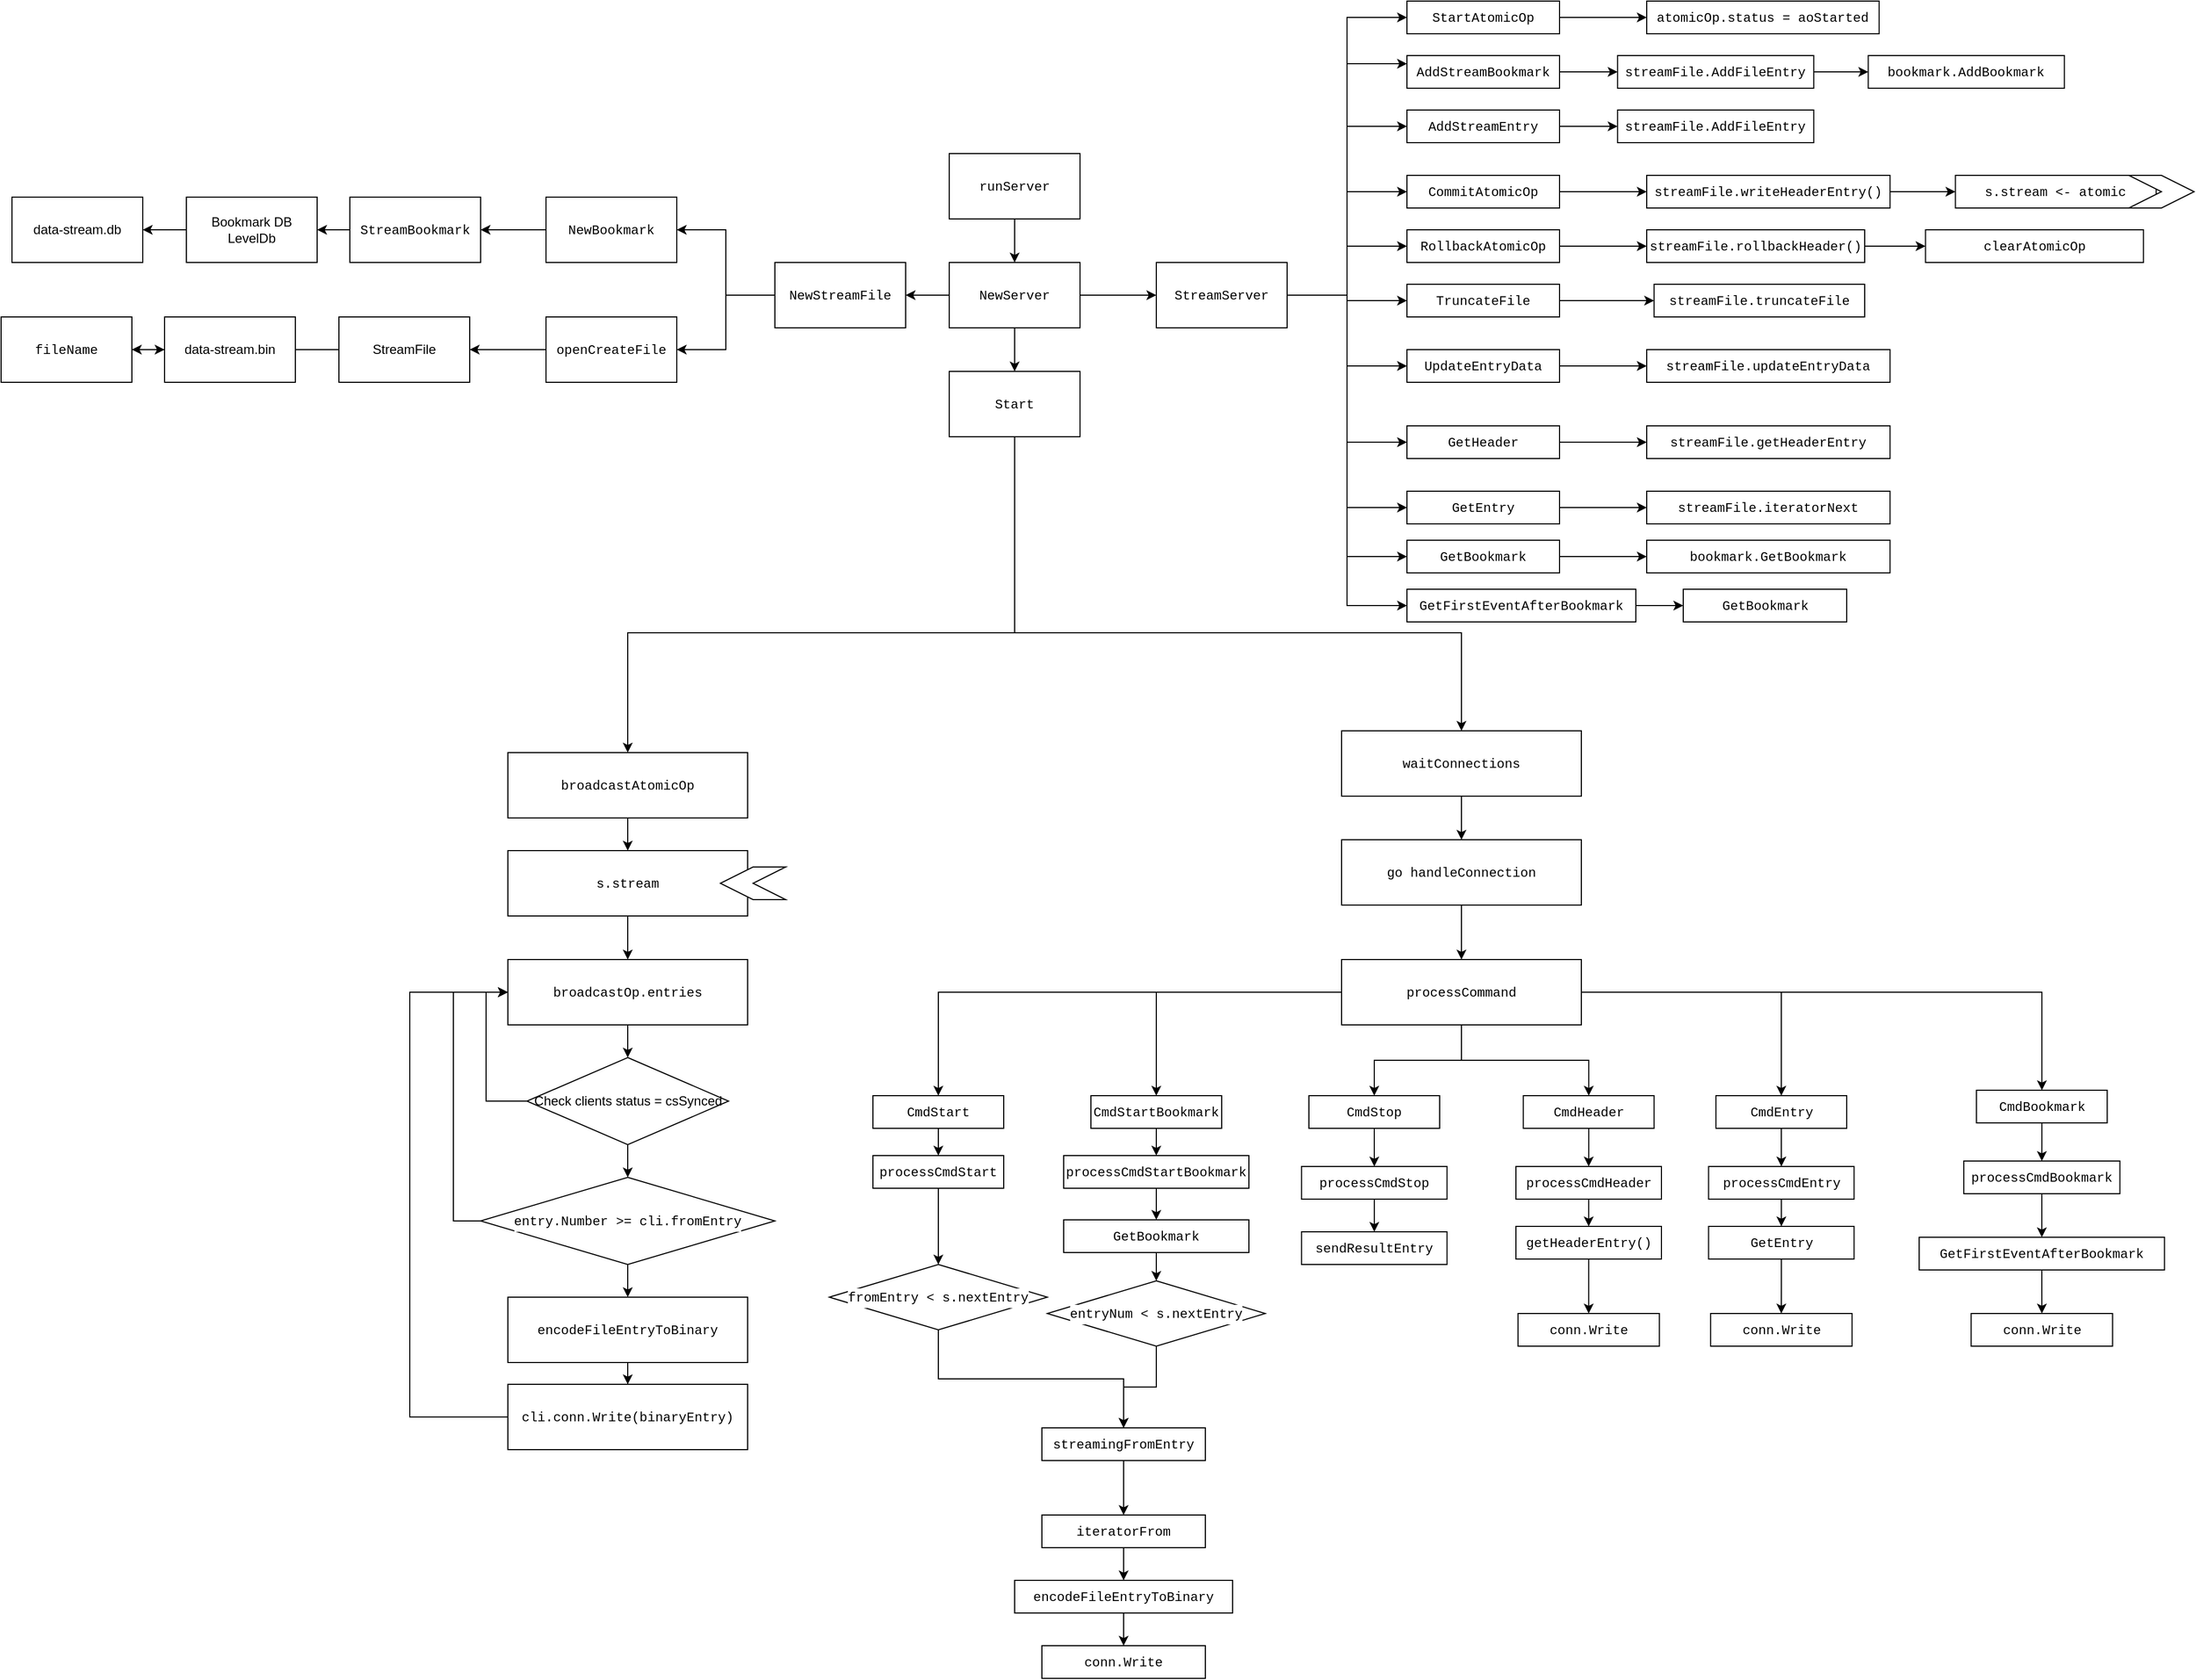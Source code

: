 <mxfile version="21.8.2" type="device" pages="2">
  <diagram name="data-steamer" id="_ye_D1EfZQO0AJjPmK3s">
    <mxGraphModel dx="2501" dy="851" grid="1" gridSize="10" guides="1" tooltips="1" connect="1" arrows="1" fold="1" page="1" pageScale="1" pageWidth="827" pageHeight="1169" math="0" shadow="0">
      <root>
        <mxCell id="0" />
        <mxCell id="1" parent="0" />
        <mxCell id="uo0PhpWLrs3rk9CKbPqz-17" style="edgeStyle=orthogonalEdgeStyle;rounded=0;orthogonalLoop=1;jettySize=auto;html=1;" edge="1" parent="1" source="uo0PhpWLrs3rk9CKbPqz-2" target="uo0PhpWLrs3rk9CKbPqz-16">
          <mxGeometry relative="1" as="geometry" />
        </mxCell>
        <mxCell id="uo0PhpWLrs3rk9CKbPqz-2" value="&lt;div style=&quot;background-color: rgb(255, 255, 255); font-family: Menlo, Monaco, &amp;quot;Courier New&amp;quot;, monospace; line-height: 18px;&quot;&gt;runServer&lt;/div&gt;" style="rounded=0;whiteSpace=wrap;html=1;" vertex="1" parent="1">
          <mxGeometry x="260" y="230" width="120" height="60" as="geometry" />
        </mxCell>
        <mxCell id="uo0PhpWLrs3rk9CKbPqz-7" style="edgeStyle=orthogonalEdgeStyle;rounded=0;orthogonalLoop=1;jettySize=auto;html=1;entryX=1;entryY=0.5;entryDx=0;entryDy=0;" edge="1" parent="1" source="uo0PhpWLrs3rk9CKbPqz-3" target="uo0PhpWLrs3rk9CKbPqz-4">
          <mxGeometry relative="1" as="geometry">
            <mxPoint x="-230" y="370" as="targetPoint" />
          </mxGeometry>
        </mxCell>
        <mxCell id="uo0PhpWLrs3rk9CKbPqz-3" value="&lt;div style=&quot;background-color: rgb(255, 255, 255); font-family: Menlo, Monaco, &amp;quot;Courier New&amp;quot;, monospace; line-height: 18px;&quot;&gt;StreamBookmark&lt;/div&gt;" style="rounded=0;whiteSpace=wrap;html=1;" vertex="1" parent="1">
          <mxGeometry x="-290" y="270" width="120" height="60" as="geometry" />
        </mxCell>
        <mxCell id="uo0PhpWLrs3rk9CKbPqz-27" style="edgeStyle=orthogonalEdgeStyle;rounded=0;orthogonalLoop=1;jettySize=auto;html=1;" edge="1" parent="1" source="uo0PhpWLrs3rk9CKbPqz-4" target="uo0PhpWLrs3rk9CKbPqz-23">
          <mxGeometry relative="1" as="geometry" />
        </mxCell>
        <mxCell id="uo0PhpWLrs3rk9CKbPqz-4" value="Bookmark DB&lt;br&gt;LevelDb" style="rounded=0;whiteSpace=wrap;html=1;" vertex="1" parent="1">
          <mxGeometry x="-440" y="270" width="120" height="60" as="geometry" />
        </mxCell>
        <mxCell id="uo0PhpWLrs3rk9CKbPqz-14" style="edgeStyle=orthogonalEdgeStyle;rounded=0;orthogonalLoop=1;jettySize=auto;html=1;" edge="1" parent="1" source="uo0PhpWLrs3rk9CKbPqz-5" target="uo0PhpWLrs3rk9CKbPqz-9">
          <mxGeometry relative="1" as="geometry">
            <mxPoint x="180" y="400" as="sourcePoint" />
          </mxGeometry>
        </mxCell>
        <mxCell id="uo0PhpWLrs3rk9CKbPqz-5" value="StreamFile" style="rounded=0;whiteSpace=wrap;html=1;" vertex="1" parent="1">
          <mxGeometry x="-300" y="380" width="120" height="60" as="geometry" />
        </mxCell>
        <mxCell id="uo0PhpWLrs3rk9CKbPqz-25" style="edgeStyle=orthogonalEdgeStyle;rounded=0;orthogonalLoop=1;jettySize=auto;html=1;" edge="1" parent="1" source="uo0PhpWLrs3rk9CKbPqz-9" target="uo0PhpWLrs3rk9CKbPqz-24">
          <mxGeometry relative="1" as="geometry" />
        </mxCell>
        <mxCell id="uo0PhpWLrs3rk9CKbPqz-9" value="&lt;div style=&quot;background-color: rgb(255, 255, 255); font-family: Menlo, Monaco, &amp;quot;Courier New&amp;quot;, monospace; line-height: 18px;&quot;&gt;fileName&lt;/div&gt;" style="rounded=0;whiteSpace=wrap;html=1;" vertex="1" parent="1">
          <mxGeometry x="-610" y="380" width="120" height="60" as="geometry" />
        </mxCell>
        <mxCell id="uo0PhpWLrs3rk9CKbPqz-12" style="edgeStyle=orthogonalEdgeStyle;rounded=0;orthogonalLoop=1;jettySize=auto;html=1;" edge="1" parent="1" source="uo0PhpWLrs3rk9CKbPqz-10" target="uo0PhpWLrs3rk9CKbPqz-11">
          <mxGeometry relative="1" as="geometry" />
        </mxCell>
        <mxCell id="uo0PhpWLrs3rk9CKbPqz-21" style="edgeStyle=orthogonalEdgeStyle;rounded=0;orthogonalLoop=1;jettySize=auto;html=1;" edge="1" parent="1" source="uo0PhpWLrs3rk9CKbPqz-10" target="uo0PhpWLrs3rk9CKbPqz-19">
          <mxGeometry relative="1" as="geometry" />
        </mxCell>
        <mxCell id="uo0PhpWLrs3rk9CKbPqz-10" value="&lt;div style=&quot;background-color: rgb(255, 255, 255); font-family: Menlo, Monaco, &amp;quot;Courier New&amp;quot;, monospace; line-height: 18px;&quot;&gt;&lt;div style=&quot;line-height: 18px;&quot;&gt;NewStreamFile&lt;/div&gt;&lt;/div&gt;" style="rounded=0;whiteSpace=wrap;html=1;" vertex="1" parent="1">
          <mxGeometry x="100" y="330" width="120" height="60" as="geometry" />
        </mxCell>
        <mxCell id="uo0PhpWLrs3rk9CKbPqz-13" style="edgeStyle=orthogonalEdgeStyle;rounded=0;orthogonalLoop=1;jettySize=auto;html=1;" edge="1" parent="1" source="uo0PhpWLrs3rk9CKbPqz-11" target="uo0PhpWLrs3rk9CKbPqz-5">
          <mxGeometry relative="1" as="geometry" />
        </mxCell>
        <mxCell id="uo0PhpWLrs3rk9CKbPqz-11" value="&lt;div style=&quot;background-color: rgb(255, 255, 255); font-family: Menlo, Monaco, &amp;quot;Courier New&amp;quot;, monospace; line-height: 18px;&quot;&gt;&lt;div style=&quot;line-height: 18px;&quot;&gt;&lt;div style=&quot;line-height: 18px;&quot;&gt;openCreateFile&lt;/div&gt;&lt;/div&gt;&lt;/div&gt;" style="rounded=0;whiteSpace=wrap;html=1;" vertex="1" parent="1">
          <mxGeometry x="-110" y="380" width="120" height="60" as="geometry" />
        </mxCell>
        <mxCell id="uo0PhpWLrs3rk9CKbPqz-18" style="edgeStyle=orthogonalEdgeStyle;rounded=0;orthogonalLoop=1;jettySize=auto;html=1;" edge="1" parent="1" source="uo0PhpWLrs3rk9CKbPqz-16" target="uo0PhpWLrs3rk9CKbPqz-10">
          <mxGeometry relative="1" as="geometry" />
        </mxCell>
        <mxCell id="uo0PhpWLrs3rk9CKbPqz-29" style="edgeStyle=orthogonalEdgeStyle;rounded=0;orthogonalLoop=1;jettySize=auto;html=1;" edge="1" parent="1" source="uo0PhpWLrs3rk9CKbPqz-16" target="uo0PhpWLrs3rk9CKbPqz-28">
          <mxGeometry relative="1" as="geometry" />
        </mxCell>
        <mxCell id="uo0PhpWLrs3rk9CKbPqz-122" style="edgeStyle=orthogonalEdgeStyle;rounded=0;orthogonalLoop=1;jettySize=auto;html=1;" edge="1" parent="1" source="uo0PhpWLrs3rk9CKbPqz-16">
          <mxGeometry relative="1" as="geometry">
            <mxPoint x="450" y="360" as="targetPoint" />
          </mxGeometry>
        </mxCell>
        <mxCell id="uo0PhpWLrs3rk9CKbPqz-16" value="&lt;div style=&quot;background-color: rgb(255, 255, 255); font-family: Menlo, Monaco, &amp;quot;Courier New&amp;quot;, monospace; line-height: 18px;&quot;&gt;&lt;div style=&quot;line-height: 18px;&quot;&gt;NewServer&lt;/div&gt;&lt;/div&gt;" style="rounded=0;whiteSpace=wrap;html=1;" vertex="1" parent="1">
          <mxGeometry x="260" y="330" width="120" height="60" as="geometry" />
        </mxCell>
        <mxCell id="uo0PhpWLrs3rk9CKbPqz-20" style="edgeStyle=orthogonalEdgeStyle;rounded=0;orthogonalLoop=1;jettySize=auto;html=1;" edge="1" parent="1" source="uo0PhpWLrs3rk9CKbPqz-19" target="uo0PhpWLrs3rk9CKbPqz-3">
          <mxGeometry relative="1" as="geometry" />
        </mxCell>
        <mxCell id="uo0PhpWLrs3rk9CKbPqz-19" value="&lt;div style=&quot;background-color: rgb(255, 255, 255); font-family: Menlo, Monaco, &amp;quot;Courier New&amp;quot;, monospace; line-height: 18px;&quot;&gt;&lt;div style=&quot;line-height: 18px;&quot;&gt;NewBookmark&lt;/div&gt;&lt;/div&gt;" style="rounded=0;whiteSpace=wrap;html=1;" vertex="1" parent="1">
          <mxGeometry x="-110" y="270" width="120" height="60" as="geometry" />
        </mxCell>
        <mxCell id="uo0PhpWLrs3rk9CKbPqz-23" value="data-stream.db" style="rounded=0;whiteSpace=wrap;html=1;" vertex="1" parent="1">
          <mxGeometry x="-600" y="270" width="120" height="60" as="geometry" />
        </mxCell>
        <mxCell id="uo0PhpWLrs3rk9CKbPqz-24" value="data-stream.bin" style="rounded=0;whiteSpace=wrap;html=1;" vertex="1" parent="1">
          <mxGeometry x="-460" y="380" width="120" height="60" as="geometry" />
        </mxCell>
        <mxCell id="uo0PhpWLrs3rk9CKbPqz-31" style="edgeStyle=orthogonalEdgeStyle;rounded=0;orthogonalLoop=1;jettySize=auto;html=1;" edge="1" parent="1" source="uo0PhpWLrs3rk9CKbPqz-28" target="uo0PhpWLrs3rk9CKbPqz-30">
          <mxGeometry relative="1" as="geometry">
            <Array as="points">
              <mxPoint x="320" y="670" />
              <mxPoint x="-35" y="670" />
            </Array>
          </mxGeometry>
        </mxCell>
        <mxCell id="uo0PhpWLrs3rk9CKbPqz-53" style="edgeStyle=orthogonalEdgeStyle;rounded=0;orthogonalLoop=1;jettySize=auto;html=1;" edge="1" parent="1" source="uo0PhpWLrs3rk9CKbPqz-28" target="uo0PhpWLrs3rk9CKbPqz-52">
          <mxGeometry relative="1" as="geometry">
            <Array as="points">
              <mxPoint x="320" y="670" />
              <mxPoint x="730" y="670" />
            </Array>
          </mxGeometry>
        </mxCell>
        <mxCell id="uo0PhpWLrs3rk9CKbPqz-28" value="&lt;div style=&quot;background-color: rgb(255, 255, 255); font-family: Menlo, Monaco, &amp;quot;Courier New&amp;quot;, monospace; line-height: 18px;&quot;&gt;&lt;div style=&quot;line-height: 18px;&quot;&gt;&lt;div style=&quot;line-height: 18px;&quot;&gt;Start&lt;/div&gt;&lt;/div&gt;&lt;/div&gt;" style="rounded=0;whiteSpace=wrap;html=1;" vertex="1" parent="1">
          <mxGeometry x="260" y="430" width="120" height="60" as="geometry" />
        </mxCell>
        <mxCell id="uo0PhpWLrs3rk9CKbPqz-33" style="edgeStyle=orthogonalEdgeStyle;rounded=0;orthogonalLoop=1;jettySize=auto;html=1;" edge="1" parent="1" source="uo0PhpWLrs3rk9CKbPqz-30" target="uo0PhpWLrs3rk9CKbPqz-32">
          <mxGeometry relative="1" as="geometry" />
        </mxCell>
        <mxCell id="uo0PhpWLrs3rk9CKbPqz-30" value="&lt;div style=&quot;background-color: rgb(255, 255, 255); font-family: Menlo, Monaco, &amp;quot;Courier New&amp;quot;, monospace; line-height: 18px;&quot;&gt;&lt;div style=&quot;line-height: 18px;&quot;&gt;&lt;div style=&quot;line-height: 18px;&quot;&gt;&lt;div style=&quot;line-height: 18px;&quot;&gt;broadcastAtomicOp&lt;/div&gt;&lt;/div&gt;&lt;/div&gt;&lt;/div&gt;" style="rounded=0;whiteSpace=wrap;html=1;" vertex="1" parent="1">
          <mxGeometry x="-145" y="780" width="220" height="60" as="geometry" />
        </mxCell>
        <mxCell id="uo0PhpWLrs3rk9CKbPqz-35" style="edgeStyle=orthogonalEdgeStyle;rounded=0;orthogonalLoop=1;jettySize=auto;html=1;entryX=0.5;entryY=0;entryDx=0;entryDy=0;" edge="1" parent="1" source="uo0PhpWLrs3rk9CKbPqz-32" target="uo0PhpWLrs3rk9CKbPqz-34">
          <mxGeometry relative="1" as="geometry" />
        </mxCell>
        <mxCell id="uo0PhpWLrs3rk9CKbPqz-32" value="&lt;div style=&quot;background-color: rgb(255, 255, 255); font-family: Menlo, Monaco, &amp;quot;Courier New&amp;quot;, monospace; line-height: 18px;&quot;&gt;&lt;div style=&quot;line-height: 18px;&quot;&gt;&lt;div style=&quot;line-height: 18px;&quot;&gt;&lt;div style=&quot;line-height: 18px;&quot;&gt;&lt;div style=&quot;line-height: 18px;&quot;&gt;s.stream&lt;/div&gt;&lt;/div&gt;&lt;/div&gt;&lt;/div&gt;&lt;/div&gt;" style="rounded=0;whiteSpace=wrap;html=1;" vertex="1" parent="1">
          <mxGeometry x="-145" y="870" width="220" height="60" as="geometry" />
        </mxCell>
        <mxCell id="uo0PhpWLrs3rk9CKbPqz-40" style="edgeStyle=orthogonalEdgeStyle;rounded=0;orthogonalLoop=1;jettySize=auto;html=1;" edge="1" parent="1" source="uo0PhpWLrs3rk9CKbPqz-34" target="uo0PhpWLrs3rk9CKbPqz-37">
          <mxGeometry relative="1" as="geometry" />
        </mxCell>
        <mxCell id="uo0PhpWLrs3rk9CKbPqz-34" value="&lt;div style=&quot;background-color: rgb(255, 255, 255); font-family: Menlo, Monaco, &amp;quot;Courier New&amp;quot;, monospace; line-height: 18px;&quot;&gt;&lt;div style=&quot;line-height: 18px;&quot;&gt;&lt;div style=&quot;line-height: 18px;&quot;&gt;&lt;div style=&quot;line-height: 18px;&quot;&gt;&lt;div style=&quot;line-height: 18px;&quot;&gt;&lt;div style=&quot;line-height: 18px;&quot;&gt;broadcastOp.entries&lt;/div&gt;&lt;/div&gt;&lt;/div&gt;&lt;/div&gt;&lt;/div&gt;&lt;/div&gt;" style="rounded=0;whiteSpace=wrap;html=1;" vertex="1" parent="1">
          <mxGeometry x="-145" y="970" width="220" height="60" as="geometry" />
        </mxCell>
        <mxCell id="uo0PhpWLrs3rk9CKbPqz-39" style="edgeStyle=orthogonalEdgeStyle;rounded=0;orthogonalLoop=1;jettySize=auto;html=1;entryX=0;entryY=0.5;entryDx=0;entryDy=0;exitX=0;exitY=0.5;exitDx=0;exitDy=0;" edge="1" parent="1" source="uo0PhpWLrs3rk9CKbPqz-37" target="uo0PhpWLrs3rk9CKbPqz-34">
          <mxGeometry relative="1" as="geometry">
            <Array as="points">
              <mxPoint x="-165" y="1100" />
              <mxPoint x="-165" y="1000" />
            </Array>
          </mxGeometry>
        </mxCell>
        <mxCell id="uo0PhpWLrs3rk9CKbPqz-44" style="edgeStyle=orthogonalEdgeStyle;rounded=0;orthogonalLoop=1;jettySize=auto;html=1;" edge="1" parent="1" source="uo0PhpWLrs3rk9CKbPqz-37" target="uo0PhpWLrs3rk9CKbPqz-43">
          <mxGeometry relative="1" as="geometry" />
        </mxCell>
        <mxCell id="uo0PhpWLrs3rk9CKbPqz-37" value="Check&amp;nbsp;clients status =&amp;nbsp;csSynced" style="rhombus;whiteSpace=wrap;html=1;" vertex="1" parent="1">
          <mxGeometry x="-127.5" y="1060" width="185" height="80" as="geometry" />
        </mxCell>
        <mxCell id="uo0PhpWLrs3rk9CKbPqz-47" style="edgeStyle=orthogonalEdgeStyle;rounded=0;orthogonalLoop=1;jettySize=auto;html=1;" edge="1" parent="1" source="uo0PhpWLrs3rk9CKbPqz-41" target="uo0PhpWLrs3rk9CKbPqz-46">
          <mxGeometry relative="1" as="geometry" />
        </mxCell>
        <mxCell id="uo0PhpWLrs3rk9CKbPqz-41" value="&lt;div style=&quot;background-color: rgb(255, 255, 255); font-family: Menlo, Monaco, &amp;quot;Courier New&amp;quot;, monospace; line-height: 18px;&quot;&gt;&lt;div style=&quot;line-height: 18px;&quot;&gt;&lt;div style=&quot;line-height: 18px;&quot;&gt;&lt;div style=&quot;line-height: 18px;&quot;&gt;&lt;div style=&quot;line-height: 18px;&quot;&gt;&lt;div style=&quot;line-height: 18px;&quot;&gt;&lt;div style=&quot;line-height: 18px;&quot;&gt;encodeFileEntryToBinary&lt;/div&gt;&lt;/div&gt;&lt;/div&gt;&lt;/div&gt;&lt;/div&gt;&lt;/div&gt;&lt;/div&gt;" style="rounded=0;whiteSpace=wrap;html=1;" vertex="1" parent="1">
          <mxGeometry x="-145" y="1280" width="220" height="60" as="geometry" />
        </mxCell>
        <mxCell id="uo0PhpWLrs3rk9CKbPqz-45" style="edgeStyle=orthogonalEdgeStyle;rounded=0;orthogonalLoop=1;jettySize=auto;html=1;" edge="1" parent="1" source="uo0PhpWLrs3rk9CKbPqz-43" target="uo0PhpWLrs3rk9CKbPqz-41">
          <mxGeometry relative="1" as="geometry" />
        </mxCell>
        <mxCell id="uo0PhpWLrs3rk9CKbPqz-49" style="edgeStyle=orthogonalEdgeStyle;rounded=0;orthogonalLoop=1;jettySize=auto;html=1;entryX=0;entryY=0.5;entryDx=0;entryDy=0;" edge="1" parent="1" source="uo0PhpWLrs3rk9CKbPqz-43" target="uo0PhpWLrs3rk9CKbPqz-34">
          <mxGeometry relative="1" as="geometry">
            <Array as="points">
              <mxPoint x="-195" y="1210" />
              <mxPoint x="-195" y="1000" />
            </Array>
          </mxGeometry>
        </mxCell>
        <mxCell id="uo0PhpWLrs3rk9CKbPqz-43" value="&lt;div style=&quot;background-color: rgb(255, 255, 255); font-family: Menlo, Monaco, &amp;quot;Courier New&amp;quot;, monospace; line-height: 18px;&quot;&gt;entry.Number &amp;gt;= cli.fromEntry&lt;/div&gt;" style="rhombus;whiteSpace=wrap;html=1;" vertex="1" parent="1">
          <mxGeometry x="-170" y="1170" width="270" height="80" as="geometry" />
        </mxCell>
        <mxCell id="uo0PhpWLrs3rk9CKbPqz-48" style="edgeStyle=orthogonalEdgeStyle;rounded=0;orthogonalLoop=1;jettySize=auto;html=1;entryX=0;entryY=0.5;entryDx=0;entryDy=0;" edge="1" parent="1" source="uo0PhpWLrs3rk9CKbPqz-46" target="uo0PhpWLrs3rk9CKbPqz-34">
          <mxGeometry relative="1" as="geometry">
            <Array as="points">
              <mxPoint x="-235" y="1390" />
              <mxPoint x="-235" y="1000" />
            </Array>
          </mxGeometry>
        </mxCell>
        <mxCell id="uo0PhpWLrs3rk9CKbPqz-46" value="&lt;div style=&quot;background-color: rgb(255, 255, 255); font-family: Menlo, Monaco, &amp;quot;Courier New&amp;quot;, monospace; line-height: 18px;&quot;&gt;&lt;div style=&quot;line-height: 18px;&quot;&gt;&lt;div style=&quot;line-height: 18px;&quot;&gt;&lt;div style=&quot;line-height: 18px;&quot;&gt;&lt;div style=&quot;line-height: 18px;&quot;&gt;&lt;div style=&quot;line-height: 18px;&quot;&gt;&lt;div style=&quot;line-height: 18px;&quot;&gt;&lt;div style=&quot;line-height: 18px;&quot;&gt;cli.conn.Write(binaryEntry)&lt;/div&gt;&lt;/div&gt;&lt;/div&gt;&lt;/div&gt;&lt;/div&gt;&lt;/div&gt;&lt;/div&gt;&lt;/div&gt;" style="rounded=0;whiteSpace=wrap;html=1;" vertex="1" parent="1">
          <mxGeometry x="-145" y="1360" width="220" height="60" as="geometry" />
        </mxCell>
        <mxCell id="uo0PhpWLrs3rk9CKbPqz-55" style="edgeStyle=orthogonalEdgeStyle;rounded=0;orthogonalLoop=1;jettySize=auto;html=1;" edge="1" parent="1" source="uo0PhpWLrs3rk9CKbPqz-52" target="uo0PhpWLrs3rk9CKbPqz-54">
          <mxGeometry relative="1" as="geometry" />
        </mxCell>
        <mxCell id="uo0PhpWLrs3rk9CKbPqz-52" value="&lt;div style=&quot;background-color: rgb(255, 255, 255); font-family: Menlo, Monaco, &amp;quot;Courier New&amp;quot;, monospace; line-height: 18px;&quot;&gt;&lt;div style=&quot;line-height: 18px;&quot;&gt;&lt;div style=&quot;line-height: 18px;&quot;&gt;&lt;div style=&quot;line-height: 18px;&quot;&gt;&lt;div style=&quot;line-height: 18px;&quot;&gt;waitConnections&lt;/div&gt;&lt;/div&gt;&lt;/div&gt;&lt;/div&gt;&lt;/div&gt;" style="rounded=0;whiteSpace=wrap;html=1;" vertex="1" parent="1">
          <mxGeometry x="620" y="760" width="220" height="60" as="geometry" />
        </mxCell>
        <mxCell id="uo0PhpWLrs3rk9CKbPqz-57" style="edgeStyle=orthogonalEdgeStyle;rounded=0;orthogonalLoop=1;jettySize=auto;html=1;" edge="1" parent="1" source="uo0PhpWLrs3rk9CKbPqz-54" target="uo0PhpWLrs3rk9CKbPqz-59">
          <mxGeometry relative="1" as="geometry">
            <mxPoint x="730" y="950" as="targetPoint" />
          </mxGeometry>
        </mxCell>
        <mxCell id="uo0PhpWLrs3rk9CKbPqz-54" value="&lt;div style=&quot;background-color: rgb(255, 255, 255); font-family: Menlo, Monaco, &amp;quot;Courier New&amp;quot;, monospace; line-height: 18px;&quot;&gt;&lt;div style=&quot;line-height: 18px;&quot;&gt;&lt;div style=&quot;line-height: 18px;&quot;&gt;&lt;div style=&quot;line-height: 18px;&quot;&gt;&lt;div style=&quot;line-height: 18px;&quot;&gt;&lt;div style=&quot;line-height: 18px;&quot;&gt;go handleConnection&lt;/div&gt;&lt;/div&gt;&lt;/div&gt;&lt;/div&gt;&lt;/div&gt;&lt;/div&gt;" style="rounded=0;whiteSpace=wrap;html=1;" vertex="1" parent="1">
          <mxGeometry x="620" y="860" width="220" height="60" as="geometry" />
        </mxCell>
        <mxCell id="uo0PhpWLrs3rk9CKbPqz-69" style="edgeStyle=orthogonalEdgeStyle;rounded=0;orthogonalLoop=1;jettySize=auto;html=1;" edge="1" parent="1" source="uo0PhpWLrs3rk9CKbPqz-59" target="uo0PhpWLrs3rk9CKbPqz-62">
          <mxGeometry relative="1" as="geometry" />
        </mxCell>
        <mxCell id="uo0PhpWLrs3rk9CKbPqz-70" style="edgeStyle=orthogonalEdgeStyle;rounded=0;orthogonalLoop=1;jettySize=auto;html=1;" edge="1" parent="1" source="uo0PhpWLrs3rk9CKbPqz-59" target="uo0PhpWLrs3rk9CKbPqz-64">
          <mxGeometry relative="1" as="geometry" />
        </mxCell>
        <mxCell id="uo0PhpWLrs3rk9CKbPqz-71" style="edgeStyle=orthogonalEdgeStyle;rounded=0;orthogonalLoop=1;jettySize=auto;html=1;" edge="1" parent="1" source="uo0PhpWLrs3rk9CKbPqz-59" target="uo0PhpWLrs3rk9CKbPqz-65">
          <mxGeometry relative="1" as="geometry" />
        </mxCell>
        <mxCell id="uo0PhpWLrs3rk9CKbPqz-72" style="edgeStyle=orthogonalEdgeStyle;rounded=0;orthogonalLoop=1;jettySize=auto;html=1;" edge="1" parent="1" source="uo0PhpWLrs3rk9CKbPqz-59" target="uo0PhpWLrs3rk9CKbPqz-66">
          <mxGeometry relative="1" as="geometry" />
        </mxCell>
        <mxCell id="uo0PhpWLrs3rk9CKbPqz-73" style="edgeStyle=orthogonalEdgeStyle;rounded=0;orthogonalLoop=1;jettySize=auto;html=1;" edge="1" parent="1" source="uo0PhpWLrs3rk9CKbPqz-59" target="uo0PhpWLrs3rk9CKbPqz-67">
          <mxGeometry relative="1" as="geometry" />
        </mxCell>
        <mxCell id="uo0PhpWLrs3rk9CKbPqz-74" style="edgeStyle=orthogonalEdgeStyle;rounded=0;orthogonalLoop=1;jettySize=auto;html=1;" edge="1" parent="1" source="uo0PhpWLrs3rk9CKbPqz-59" target="uo0PhpWLrs3rk9CKbPqz-68">
          <mxGeometry relative="1" as="geometry" />
        </mxCell>
        <mxCell id="uo0PhpWLrs3rk9CKbPqz-59" value="&lt;div style=&quot;background-color: rgb(255, 255, 255); font-family: Menlo, Monaco, &amp;quot;Courier New&amp;quot;, monospace; line-height: 18px;&quot;&gt;&lt;div style=&quot;line-height: 18px;&quot;&gt;&lt;div style=&quot;line-height: 18px;&quot;&gt;&lt;div style=&quot;line-height: 18px;&quot;&gt;&lt;div style=&quot;line-height: 18px;&quot;&gt;&lt;div style=&quot;line-height: 18px;&quot;&gt;&lt;div style=&quot;line-height: 18px;&quot;&gt;&lt;div style=&quot;line-height: 18px;&quot;&gt;processCommand&lt;/div&gt;&lt;/div&gt;&lt;/div&gt;&lt;/div&gt;&lt;/div&gt;&lt;/div&gt;&lt;/div&gt;&lt;/div&gt;" style="rounded=0;whiteSpace=wrap;html=1;" vertex="1" parent="1">
          <mxGeometry x="620" y="970" width="220" height="60" as="geometry" />
        </mxCell>
        <mxCell id="uo0PhpWLrs3rk9CKbPqz-79" style="edgeStyle=orthogonalEdgeStyle;rounded=0;orthogonalLoop=1;jettySize=auto;html=1;entryX=0.5;entryY=0;entryDx=0;entryDy=0;" edge="1" parent="1" source="uo0PhpWLrs3rk9CKbPqz-62" target="uo0PhpWLrs3rk9CKbPqz-75">
          <mxGeometry relative="1" as="geometry" />
        </mxCell>
        <mxCell id="uo0PhpWLrs3rk9CKbPqz-62" value="&lt;div style=&quot;background-color: rgb(255, 255, 255); font-family: Menlo, Monaco, &amp;quot;Courier New&amp;quot;, monospace; line-height: 18px;&quot;&gt;&lt;div style=&quot;line-height: 18px;&quot;&gt;&lt;div style=&quot;line-height: 18px;&quot;&gt;&lt;div style=&quot;line-height: 18px;&quot;&gt;&lt;div style=&quot;line-height: 18px;&quot;&gt;&lt;div style=&quot;line-height: 18px;&quot;&gt;&lt;div style=&quot;line-height: 18px;&quot;&gt;&lt;div style=&quot;line-height: 18px;&quot;&gt;&lt;div style=&quot;line-height: 18px;&quot;&gt;CmdStart&lt;/div&gt;&lt;/div&gt;&lt;/div&gt;&lt;/div&gt;&lt;/div&gt;&lt;/div&gt;&lt;/div&gt;&lt;/div&gt;&lt;/div&gt;" style="rounded=0;whiteSpace=wrap;html=1;" vertex="1" parent="1">
          <mxGeometry x="190" y="1095" width="120" height="30" as="geometry" />
        </mxCell>
        <mxCell id="uo0PhpWLrs3rk9CKbPqz-89" style="edgeStyle=orthogonalEdgeStyle;rounded=0;orthogonalLoop=1;jettySize=auto;html=1;" edge="1" parent="1" source="uo0PhpWLrs3rk9CKbPqz-64" target="uo0PhpWLrs3rk9CKbPqz-88">
          <mxGeometry relative="1" as="geometry" />
        </mxCell>
        <mxCell id="uo0PhpWLrs3rk9CKbPqz-64" value="&lt;div style=&quot;background-color: rgb(255, 255, 255); font-family: Menlo, Monaco, &amp;quot;Courier New&amp;quot;, monospace; line-height: 18px;&quot;&gt;&lt;div style=&quot;line-height: 18px;&quot;&gt;&lt;div style=&quot;line-height: 18px;&quot;&gt;&lt;div style=&quot;line-height: 18px;&quot;&gt;&lt;div style=&quot;line-height: 18px;&quot;&gt;&lt;div style=&quot;line-height: 18px;&quot;&gt;&lt;div style=&quot;line-height: 18px;&quot;&gt;&lt;div style=&quot;line-height: 18px;&quot;&gt;&lt;div style=&quot;line-height: 18px;&quot;&gt;&lt;div style=&quot;line-height: 18px;&quot;&gt;CmdStartBookmark&lt;/div&gt;&lt;/div&gt;&lt;/div&gt;&lt;/div&gt;&lt;/div&gt;&lt;/div&gt;&lt;/div&gt;&lt;/div&gt;&lt;/div&gt;&lt;/div&gt;" style="rounded=0;whiteSpace=wrap;html=1;" vertex="1" parent="1">
          <mxGeometry x="390" y="1095" width="120" height="30" as="geometry" />
        </mxCell>
        <mxCell id="uo0PhpWLrs3rk9CKbPqz-101" style="edgeStyle=orthogonalEdgeStyle;rounded=0;orthogonalLoop=1;jettySize=auto;html=1;" edge="1" parent="1" source="uo0PhpWLrs3rk9CKbPqz-65" target="uo0PhpWLrs3rk9CKbPqz-96">
          <mxGeometry relative="1" as="geometry" />
        </mxCell>
        <mxCell id="uo0PhpWLrs3rk9CKbPqz-65" value="&lt;div style=&quot;background-color: rgb(255, 255, 255); font-family: Menlo, Monaco, &amp;quot;Courier New&amp;quot;, monospace; line-height: 18px;&quot;&gt;&lt;div style=&quot;line-height: 18px;&quot;&gt;&lt;div style=&quot;line-height: 18px;&quot;&gt;&lt;div style=&quot;line-height: 18px;&quot;&gt;&lt;div style=&quot;line-height: 18px;&quot;&gt;&lt;div style=&quot;line-height: 18px;&quot;&gt;&lt;div style=&quot;line-height: 18px;&quot;&gt;&lt;div style=&quot;line-height: 18px;&quot;&gt;&lt;div style=&quot;line-height: 18px;&quot;&gt;&lt;div style=&quot;line-height: 18px;&quot;&gt;&lt;div style=&quot;line-height: 18px;&quot;&gt;CmdStop&lt;/div&gt;&lt;/div&gt;&lt;/div&gt;&lt;/div&gt;&lt;/div&gt;&lt;/div&gt;&lt;/div&gt;&lt;/div&gt;&lt;/div&gt;&lt;/div&gt;&lt;/div&gt;" style="rounded=0;whiteSpace=wrap;html=1;" vertex="1" parent="1">
          <mxGeometry x="590" y="1095" width="120" height="30" as="geometry" />
        </mxCell>
        <mxCell id="uo0PhpWLrs3rk9CKbPqz-105" style="edgeStyle=orthogonalEdgeStyle;rounded=0;orthogonalLoop=1;jettySize=auto;html=1;" edge="1" parent="1" source="uo0PhpWLrs3rk9CKbPqz-66" target="uo0PhpWLrs3rk9CKbPqz-102">
          <mxGeometry relative="1" as="geometry" />
        </mxCell>
        <mxCell id="uo0PhpWLrs3rk9CKbPqz-66" value="&lt;div style=&quot;background-color: rgb(255, 255, 255); font-family: Menlo, Monaco, &amp;quot;Courier New&amp;quot;, monospace; line-height: 18px;&quot;&gt;&lt;div style=&quot;line-height: 18px;&quot;&gt;&lt;div style=&quot;line-height: 18px;&quot;&gt;&lt;div style=&quot;line-height: 18px;&quot;&gt;&lt;div style=&quot;line-height: 18px;&quot;&gt;&lt;div style=&quot;line-height: 18px;&quot;&gt;&lt;div style=&quot;line-height: 18px;&quot;&gt;&lt;div style=&quot;line-height: 18px;&quot;&gt;&lt;div style=&quot;line-height: 18px;&quot;&gt;&lt;div style=&quot;line-height: 18px;&quot;&gt;&lt;div style=&quot;line-height: 18px;&quot;&gt;&lt;div style=&quot;line-height: 18px;&quot;&gt;CmdHeader&lt;/div&gt;&lt;/div&gt;&lt;/div&gt;&lt;/div&gt;&lt;/div&gt;&lt;/div&gt;&lt;/div&gt;&lt;/div&gt;&lt;/div&gt;&lt;/div&gt;&lt;/div&gt;&lt;/div&gt;" style="rounded=0;whiteSpace=wrap;html=1;" vertex="1" parent="1">
          <mxGeometry x="786.75" y="1095" width="120" height="30" as="geometry" />
        </mxCell>
        <mxCell id="uo0PhpWLrs3rk9CKbPqz-110" style="edgeStyle=orthogonalEdgeStyle;rounded=0;orthogonalLoop=1;jettySize=auto;html=1;" edge="1" parent="1" source="uo0PhpWLrs3rk9CKbPqz-67" target="uo0PhpWLrs3rk9CKbPqz-109">
          <mxGeometry relative="1" as="geometry" />
        </mxCell>
        <mxCell id="uo0PhpWLrs3rk9CKbPqz-67" value="&lt;div style=&quot;background-color: rgb(255, 255, 255); font-family: Menlo, Monaco, &amp;quot;Courier New&amp;quot;, monospace; line-height: 18px;&quot;&gt;&lt;div style=&quot;line-height: 18px;&quot;&gt;&lt;div style=&quot;line-height: 18px;&quot;&gt;&lt;div style=&quot;line-height: 18px;&quot;&gt;&lt;div style=&quot;line-height: 18px;&quot;&gt;&lt;div style=&quot;line-height: 18px;&quot;&gt;&lt;div style=&quot;line-height: 18px;&quot;&gt;&lt;div style=&quot;line-height: 18px;&quot;&gt;&lt;div style=&quot;line-height: 18px;&quot;&gt;&lt;div style=&quot;line-height: 18px;&quot;&gt;&lt;div style=&quot;line-height: 18px;&quot;&gt;&lt;div style=&quot;line-height: 18px;&quot;&gt;&lt;div style=&quot;line-height: 18px;&quot;&gt;CmdEntry&lt;/div&gt;&lt;/div&gt;&lt;/div&gt;&lt;/div&gt;&lt;/div&gt;&lt;/div&gt;&lt;/div&gt;&lt;/div&gt;&lt;/div&gt;&lt;/div&gt;&lt;/div&gt;&lt;/div&gt;&lt;/div&gt;" style="rounded=0;whiteSpace=wrap;html=1;" vertex="1" parent="1">
          <mxGeometry x="963.5" y="1095" width="120" height="30" as="geometry" />
        </mxCell>
        <mxCell id="uo0PhpWLrs3rk9CKbPqz-117" style="edgeStyle=orthogonalEdgeStyle;rounded=0;orthogonalLoop=1;jettySize=auto;html=1;" edge="1" parent="1" source="uo0PhpWLrs3rk9CKbPqz-68" target="uo0PhpWLrs3rk9CKbPqz-116">
          <mxGeometry relative="1" as="geometry" />
        </mxCell>
        <mxCell id="uo0PhpWLrs3rk9CKbPqz-68" value="&lt;div style=&quot;background-color: rgb(255, 255, 255); font-family: Menlo, Monaco, &amp;quot;Courier New&amp;quot;, monospace; line-height: 18px;&quot;&gt;&lt;div style=&quot;line-height: 18px;&quot;&gt;&lt;div style=&quot;line-height: 18px;&quot;&gt;&lt;div style=&quot;line-height: 18px;&quot;&gt;&lt;div style=&quot;line-height: 18px;&quot;&gt;&lt;div style=&quot;line-height: 18px;&quot;&gt;&lt;div style=&quot;line-height: 18px;&quot;&gt;&lt;div style=&quot;line-height: 18px;&quot;&gt;&lt;div style=&quot;line-height: 18px;&quot;&gt;&lt;div style=&quot;line-height: 18px;&quot;&gt;&lt;div style=&quot;line-height: 18px;&quot;&gt;&lt;div style=&quot;line-height: 18px;&quot;&gt;&lt;div style=&quot;line-height: 18px;&quot;&gt;&lt;div style=&quot;line-height: 18px;&quot;&gt;CmdBookmark&lt;/div&gt;&lt;/div&gt;&lt;/div&gt;&lt;/div&gt;&lt;/div&gt;&lt;/div&gt;&lt;/div&gt;&lt;/div&gt;&lt;/div&gt;&lt;/div&gt;&lt;/div&gt;&lt;/div&gt;&lt;/div&gt;&lt;/div&gt;" style="rounded=0;whiteSpace=wrap;html=1;" vertex="1" parent="1">
          <mxGeometry x="1202.55" y="1090" width="120" height="30" as="geometry" />
        </mxCell>
        <mxCell id="uo0PhpWLrs3rk9CKbPqz-78" style="edgeStyle=orthogonalEdgeStyle;rounded=0;orthogonalLoop=1;jettySize=auto;html=1;" edge="1" parent="1" source="uo0PhpWLrs3rk9CKbPqz-75" target="uo0PhpWLrs3rk9CKbPqz-76">
          <mxGeometry relative="1" as="geometry" />
        </mxCell>
        <mxCell id="uo0PhpWLrs3rk9CKbPqz-75" value="&lt;div style=&quot;background-color: rgb(255, 255, 255); font-family: Menlo, Monaco, &amp;quot;Courier New&amp;quot;, monospace; line-height: 18px;&quot;&gt;&lt;div style=&quot;line-height: 18px;&quot;&gt;&lt;div style=&quot;line-height: 18px;&quot;&gt;&lt;div style=&quot;line-height: 18px;&quot;&gt;&lt;div style=&quot;line-height: 18px;&quot;&gt;&lt;div style=&quot;line-height: 18px;&quot;&gt;&lt;div style=&quot;line-height: 18px;&quot;&gt;&lt;div style=&quot;line-height: 18px;&quot;&gt;&lt;div style=&quot;line-height: 18px;&quot;&gt;&lt;div style=&quot;line-height: 18px;&quot;&gt;processCmdStart&lt;/div&gt;&lt;/div&gt;&lt;/div&gt;&lt;/div&gt;&lt;/div&gt;&lt;/div&gt;&lt;/div&gt;&lt;/div&gt;&lt;/div&gt;&lt;/div&gt;" style="rounded=0;whiteSpace=wrap;html=1;" vertex="1" parent="1">
          <mxGeometry x="190" y="1150" width="120" height="30" as="geometry" />
        </mxCell>
        <mxCell id="uo0PhpWLrs3rk9CKbPqz-81" style="edgeStyle=orthogonalEdgeStyle;rounded=0;orthogonalLoop=1;jettySize=auto;html=1;entryX=0.5;entryY=0;entryDx=0;entryDy=0;" edge="1" parent="1" source="uo0PhpWLrs3rk9CKbPqz-76" target="uo0PhpWLrs3rk9CKbPqz-80">
          <mxGeometry relative="1" as="geometry" />
        </mxCell>
        <mxCell id="uo0PhpWLrs3rk9CKbPqz-76" value="&lt;div style=&quot;background-color: rgb(255, 255, 255); font-family: Menlo, Monaco, &amp;quot;Courier New&amp;quot;, monospace; line-height: 18px;&quot;&gt;fromEntry &amp;lt; s.nextEntry &lt;/div&gt;" style="rhombus;whiteSpace=wrap;html=1;" vertex="1" parent="1">
          <mxGeometry x="150" y="1250" width="200" height="60" as="geometry" />
        </mxCell>
        <mxCell id="uo0PhpWLrs3rk9CKbPqz-83" style="edgeStyle=orthogonalEdgeStyle;rounded=0;orthogonalLoop=1;jettySize=auto;html=1;" edge="1" parent="1" source="uo0PhpWLrs3rk9CKbPqz-80" target="uo0PhpWLrs3rk9CKbPqz-82">
          <mxGeometry relative="1" as="geometry" />
        </mxCell>
        <mxCell id="uo0PhpWLrs3rk9CKbPqz-80" value="&lt;div style=&quot;background-color: rgb(255, 255, 255); font-family: Menlo, Monaco, &amp;quot;Courier New&amp;quot;, monospace; line-height: 18px;&quot;&gt;&lt;div style=&quot;line-height: 18px;&quot;&gt;&lt;div style=&quot;line-height: 18px;&quot;&gt;&lt;div style=&quot;line-height: 18px;&quot;&gt;&lt;div style=&quot;line-height: 18px;&quot;&gt;&lt;div style=&quot;line-height: 18px;&quot;&gt;&lt;div style=&quot;line-height: 18px;&quot;&gt;&lt;div style=&quot;line-height: 18px;&quot;&gt;&lt;div style=&quot;line-height: 18px;&quot;&gt;&lt;div style=&quot;line-height: 18px;&quot;&gt;&lt;div style=&quot;line-height: 18px;&quot;&gt;streamingFromEntry&lt;/div&gt;&lt;/div&gt;&lt;/div&gt;&lt;/div&gt;&lt;/div&gt;&lt;/div&gt;&lt;/div&gt;&lt;/div&gt;&lt;/div&gt;&lt;/div&gt;&lt;/div&gt;" style="rounded=0;whiteSpace=wrap;html=1;" vertex="1" parent="1">
          <mxGeometry x="345" y="1400" width="150" height="30" as="geometry" />
        </mxCell>
        <mxCell id="uo0PhpWLrs3rk9CKbPqz-85" value="" style="edgeStyle=orthogonalEdgeStyle;rounded=0;orthogonalLoop=1;jettySize=auto;html=1;" edge="1" parent="1" source="uo0PhpWLrs3rk9CKbPqz-82" target="uo0PhpWLrs3rk9CKbPqz-84">
          <mxGeometry relative="1" as="geometry" />
        </mxCell>
        <mxCell id="uo0PhpWLrs3rk9CKbPqz-82" value="&lt;div style=&quot;background-color: rgb(255, 255, 255); font-family: Menlo, Monaco, &amp;quot;Courier New&amp;quot;, monospace; line-height: 18px;&quot;&gt;&lt;div style=&quot;line-height: 18px;&quot;&gt;&lt;div style=&quot;line-height: 18px;&quot;&gt;&lt;div style=&quot;line-height: 18px;&quot;&gt;&lt;div style=&quot;line-height: 18px;&quot;&gt;&lt;div style=&quot;line-height: 18px;&quot;&gt;&lt;div style=&quot;line-height: 18px;&quot;&gt;&lt;div style=&quot;line-height: 18px;&quot;&gt;&lt;div style=&quot;line-height: 18px;&quot;&gt;&lt;div style=&quot;line-height: 18px;&quot;&gt;&lt;div style=&quot;line-height: 18px;&quot;&gt;&lt;div style=&quot;line-height: 18px;&quot;&gt;iteratorFrom&lt;/div&gt;&lt;/div&gt;&lt;/div&gt;&lt;/div&gt;&lt;/div&gt;&lt;/div&gt;&lt;/div&gt;&lt;/div&gt;&lt;/div&gt;&lt;/div&gt;&lt;/div&gt;&lt;/div&gt;" style="rounded=0;whiteSpace=wrap;html=1;" vertex="1" parent="1">
          <mxGeometry x="345" y="1480" width="150" height="30" as="geometry" />
        </mxCell>
        <mxCell id="uo0PhpWLrs3rk9CKbPqz-86" style="edgeStyle=orthogonalEdgeStyle;rounded=0;orthogonalLoop=1;jettySize=auto;html=1;" edge="1" parent="1" source="uo0PhpWLrs3rk9CKbPqz-84" target="uo0PhpWLrs3rk9CKbPqz-87">
          <mxGeometry relative="1" as="geometry">
            <mxPoint x="420" y="1610" as="targetPoint" />
          </mxGeometry>
        </mxCell>
        <mxCell id="uo0PhpWLrs3rk9CKbPqz-84" value="&lt;div style=&quot;background-color: rgb(255, 255, 255); font-family: Menlo, Monaco, &amp;quot;Courier New&amp;quot;, monospace; line-height: 18px;&quot;&gt;&lt;div style=&quot;line-height: 18px;&quot;&gt;&lt;div style=&quot;line-height: 18px;&quot;&gt;&lt;div style=&quot;line-height: 18px;&quot;&gt;&lt;div style=&quot;line-height: 18px;&quot;&gt;&lt;div style=&quot;line-height: 18px;&quot;&gt;&lt;div style=&quot;line-height: 18px;&quot;&gt;&lt;div style=&quot;line-height: 18px;&quot;&gt;&lt;div style=&quot;line-height: 18px;&quot;&gt;&lt;div style=&quot;line-height: 18px;&quot;&gt;&lt;div style=&quot;line-height: 18px;&quot;&gt;&lt;div style=&quot;line-height: 18px;&quot;&gt;&lt;div style=&quot;line-height: 18px;&quot;&gt;encodeFileEntryToBinary&lt;/div&gt;&lt;/div&gt;&lt;/div&gt;&lt;/div&gt;&lt;/div&gt;&lt;/div&gt;&lt;/div&gt;&lt;/div&gt;&lt;/div&gt;&lt;/div&gt;&lt;/div&gt;&lt;/div&gt;&lt;/div&gt;" style="rounded=0;whiteSpace=wrap;html=1;" vertex="1" parent="1">
          <mxGeometry x="320" y="1540" width="200" height="30" as="geometry" />
        </mxCell>
        <mxCell id="uo0PhpWLrs3rk9CKbPqz-87" value="&lt;div style=&quot;background-color: rgb(255, 255, 255); font-family: Menlo, Monaco, &amp;quot;Courier New&amp;quot;, monospace; line-height: 18px;&quot;&gt;&lt;div style=&quot;line-height: 18px;&quot;&gt;&lt;div style=&quot;line-height: 18px;&quot;&gt;&lt;div style=&quot;line-height: 18px;&quot;&gt;&lt;div style=&quot;line-height: 18px;&quot;&gt;&lt;div style=&quot;line-height: 18px;&quot;&gt;&lt;div style=&quot;line-height: 18px;&quot;&gt;&lt;div style=&quot;line-height: 18px;&quot;&gt;&lt;div style=&quot;line-height: 18px;&quot;&gt;&lt;div style=&quot;line-height: 18px;&quot;&gt;&lt;div style=&quot;line-height: 18px;&quot;&gt;&lt;div style=&quot;line-height: 18px;&quot;&gt;&lt;div style=&quot;line-height: 18px;&quot;&gt;&lt;div style=&quot;line-height: 18px;&quot;&gt;conn.Write&lt;/div&gt;&lt;/div&gt;&lt;/div&gt;&lt;/div&gt;&lt;/div&gt;&lt;/div&gt;&lt;/div&gt;&lt;/div&gt;&lt;/div&gt;&lt;/div&gt;&lt;/div&gt;&lt;/div&gt;&lt;/div&gt;&lt;/div&gt;" style="rounded=0;whiteSpace=wrap;html=1;" vertex="1" parent="1">
          <mxGeometry x="345" y="1600" width="150" height="30" as="geometry" />
        </mxCell>
        <mxCell id="uo0PhpWLrs3rk9CKbPqz-91" value="" style="edgeStyle=orthogonalEdgeStyle;rounded=0;orthogonalLoop=1;jettySize=auto;html=1;" edge="1" parent="1" source="uo0PhpWLrs3rk9CKbPqz-88" target="uo0PhpWLrs3rk9CKbPqz-90">
          <mxGeometry relative="1" as="geometry" />
        </mxCell>
        <mxCell id="uo0PhpWLrs3rk9CKbPqz-88" value="&lt;div style=&quot;background-color: rgb(255, 255, 255); font-family: Menlo, Monaco, &amp;quot;Courier New&amp;quot;, monospace; line-height: 18px;&quot;&gt;&lt;div style=&quot;line-height: 18px;&quot;&gt;&lt;div style=&quot;line-height: 18px;&quot;&gt;&lt;div style=&quot;line-height: 18px;&quot;&gt;&lt;div style=&quot;line-height: 18px;&quot;&gt;&lt;div style=&quot;line-height: 18px;&quot;&gt;&lt;div style=&quot;line-height: 18px;&quot;&gt;&lt;div style=&quot;line-height: 18px;&quot;&gt;&lt;div style=&quot;line-height: 18px;&quot;&gt;&lt;div style=&quot;line-height: 18px;&quot;&gt;&lt;div style=&quot;line-height: 18px;&quot;&gt;processCmdStartBookmark&lt;/div&gt;&lt;/div&gt;&lt;/div&gt;&lt;/div&gt;&lt;/div&gt;&lt;/div&gt;&lt;/div&gt;&lt;/div&gt;&lt;/div&gt;&lt;/div&gt;&lt;/div&gt;" style="rounded=0;whiteSpace=wrap;html=1;" vertex="1" parent="1">
          <mxGeometry x="365" y="1150" width="170" height="30" as="geometry" />
        </mxCell>
        <mxCell id="uo0PhpWLrs3rk9CKbPqz-94" style="edgeStyle=orthogonalEdgeStyle;rounded=0;orthogonalLoop=1;jettySize=auto;html=1;" edge="1" parent="1" source="uo0PhpWLrs3rk9CKbPqz-90" target="uo0PhpWLrs3rk9CKbPqz-92">
          <mxGeometry relative="1" as="geometry" />
        </mxCell>
        <mxCell id="uo0PhpWLrs3rk9CKbPqz-90" value="&lt;div style=&quot;background-color: rgb(255, 255, 255); font-family: Menlo, Monaco, &amp;quot;Courier New&amp;quot;, monospace; line-height: 18px;&quot;&gt;&lt;div style=&quot;line-height: 18px;&quot;&gt;&lt;div style=&quot;line-height: 18px;&quot;&gt;&lt;div style=&quot;line-height: 18px;&quot;&gt;&lt;div style=&quot;line-height: 18px;&quot;&gt;&lt;div style=&quot;line-height: 18px;&quot;&gt;&lt;div style=&quot;line-height: 18px;&quot;&gt;&lt;div style=&quot;line-height: 18px;&quot;&gt;&lt;div style=&quot;line-height: 18px;&quot;&gt;&lt;div style=&quot;line-height: 18px;&quot;&gt;&lt;div style=&quot;line-height: 18px;&quot;&gt;&lt;div style=&quot;line-height: 18px;&quot;&gt;GetBookmark&lt;/div&gt;&lt;/div&gt;&lt;/div&gt;&lt;/div&gt;&lt;/div&gt;&lt;/div&gt;&lt;/div&gt;&lt;/div&gt;&lt;/div&gt;&lt;/div&gt;&lt;/div&gt;&lt;/div&gt;" style="rounded=0;whiteSpace=wrap;html=1;" vertex="1" parent="1">
          <mxGeometry x="365" y="1209" width="170" height="30" as="geometry" />
        </mxCell>
        <mxCell id="uo0PhpWLrs3rk9CKbPqz-95" style="edgeStyle=orthogonalEdgeStyle;rounded=0;orthogonalLoop=1;jettySize=auto;html=1;entryX=0.5;entryY=0;entryDx=0;entryDy=0;" edge="1" parent="1" source="uo0PhpWLrs3rk9CKbPqz-92" target="uo0PhpWLrs3rk9CKbPqz-80">
          <mxGeometry relative="1" as="geometry">
            <mxPoint x="450" y="1360" as="targetPoint" />
          </mxGeometry>
        </mxCell>
        <mxCell id="uo0PhpWLrs3rk9CKbPqz-92" value="&lt;div style=&quot;background-color: rgb(255, 255, 255); font-family: Menlo, Monaco, &amp;quot;Courier New&amp;quot;, monospace; line-height: 18px;&quot;&gt;&lt;div style=&quot;line-height: 18px;&quot;&gt;entryNum &amp;lt; s.nextEntry&lt;/div&gt;&lt;/div&gt;" style="rhombus;whiteSpace=wrap;html=1;" vertex="1" parent="1">
          <mxGeometry x="350" y="1265" width="200" height="60" as="geometry" />
        </mxCell>
        <mxCell id="uo0PhpWLrs3rk9CKbPqz-99" value="" style="edgeStyle=orthogonalEdgeStyle;rounded=0;orthogonalLoop=1;jettySize=auto;html=1;" edge="1" parent="1" source="uo0PhpWLrs3rk9CKbPqz-96" target="uo0PhpWLrs3rk9CKbPqz-98">
          <mxGeometry relative="1" as="geometry" />
        </mxCell>
        <mxCell id="uo0PhpWLrs3rk9CKbPqz-96" value="&lt;div style=&quot;background-color: rgb(255, 255, 255); font-family: Menlo, Monaco, &amp;quot;Courier New&amp;quot;, monospace; line-height: 18px;&quot;&gt;&lt;div style=&quot;line-height: 18px;&quot;&gt;&lt;div style=&quot;line-height: 18px;&quot;&gt;&lt;div style=&quot;line-height: 18px;&quot;&gt;&lt;div style=&quot;line-height: 18px;&quot;&gt;&lt;div style=&quot;line-height: 18px;&quot;&gt;&lt;div style=&quot;line-height: 18px;&quot;&gt;&lt;div style=&quot;line-height: 18px;&quot;&gt;&lt;div style=&quot;line-height: 18px;&quot;&gt;&lt;div style=&quot;line-height: 18px;&quot;&gt;&lt;div style=&quot;line-height: 18px;&quot;&gt;&lt;div style=&quot;line-height: 18px;&quot;&gt;processCmdStop&lt;/div&gt;&lt;/div&gt;&lt;/div&gt;&lt;/div&gt;&lt;/div&gt;&lt;/div&gt;&lt;/div&gt;&lt;/div&gt;&lt;/div&gt;&lt;/div&gt;&lt;/div&gt;&lt;/div&gt;" style="rounded=0;whiteSpace=wrap;html=1;" vertex="1" parent="1">
          <mxGeometry x="583.25" y="1160" width="133.5" height="30" as="geometry" />
        </mxCell>
        <mxCell id="uo0PhpWLrs3rk9CKbPqz-98" value="&lt;div style=&quot;background-color: rgb(255, 255, 255); font-family: Menlo, Monaco, &amp;quot;Courier New&amp;quot;, monospace; line-height: 18px;&quot;&gt;&lt;div style=&quot;line-height: 18px;&quot;&gt;&lt;div style=&quot;line-height: 18px;&quot;&gt;&lt;div style=&quot;line-height: 18px;&quot;&gt;&lt;div style=&quot;line-height: 18px;&quot;&gt;&lt;div style=&quot;line-height: 18px;&quot;&gt;&lt;div style=&quot;line-height: 18px;&quot;&gt;&lt;div style=&quot;line-height: 18px;&quot;&gt;&lt;div style=&quot;line-height: 18px;&quot;&gt;&lt;div style=&quot;line-height: 18px;&quot;&gt;&lt;div style=&quot;line-height: 18px;&quot;&gt;&lt;div style=&quot;line-height: 18px;&quot;&gt;&lt;div style=&quot;line-height: 18px;&quot;&gt;sendResultEntry&lt;/div&gt;&lt;/div&gt;&lt;/div&gt;&lt;/div&gt;&lt;/div&gt;&lt;/div&gt;&lt;/div&gt;&lt;/div&gt;&lt;/div&gt;&lt;/div&gt;&lt;/div&gt;&lt;/div&gt;&lt;/div&gt;" style="rounded=0;whiteSpace=wrap;html=1;" vertex="1" parent="1">
          <mxGeometry x="583.25" y="1220" width="133.5" height="30" as="geometry" />
        </mxCell>
        <mxCell id="uo0PhpWLrs3rk9CKbPqz-106" style="edgeStyle=orthogonalEdgeStyle;rounded=0;orthogonalLoop=1;jettySize=auto;html=1;" edge="1" parent="1" source="uo0PhpWLrs3rk9CKbPqz-102" target="uo0PhpWLrs3rk9CKbPqz-103">
          <mxGeometry relative="1" as="geometry" />
        </mxCell>
        <mxCell id="uo0PhpWLrs3rk9CKbPqz-102" value="&lt;div style=&quot;background-color: rgb(255, 255, 255); font-family: Menlo, Monaco, &amp;quot;Courier New&amp;quot;, monospace; line-height: 18px;&quot;&gt;&lt;div style=&quot;line-height: 18px;&quot;&gt;&lt;div style=&quot;line-height: 18px;&quot;&gt;&lt;div style=&quot;line-height: 18px;&quot;&gt;&lt;div style=&quot;line-height: 18px;&quot;&gt;&lt;div style=&quot;line-height: 18px;&quot;&gt;&lt;div style=&quot;line-height: 18px;&quot;&gt;&lt;div style=&quot;line-height: 18px;&quot;&gt;&lt;div style=&quot;line-height: 18px;&quot;&gt;&lt;div style=&quot;line-height: 18px;&quot;&gt;&lt;div style=&quot;line-height: 18px;&quot;&gt;&lt;div style=&quot;line-height: 18px;&quot;&gt;&lt;div style=&quot;line-height: 18px;&quot;&gt;processCmdHeader&lt;/div&gt;&lt;/div&gt;&lt;/div&gt;&lt;/div&gt;&lt;/div&gt;&lt;/div&gt;&lt;/div&gt;&lt;/div&gt;&lt;/div&gt;&lt;/div&gt;&lt;/div&gt;&lt;/div&gt;&lt;/div&gt;" style="rounded=0;whiteSpace=wrap;html=1;" vertex="1" parent="1">
          <mxGeometry x="780" y="1160" width="133.5" height="30" as="geometry" />
        </mxCell>
        <mxCell id="uo0PhpWLrs3rk9CKbPqz-108" style="edgeStyle=orthogonalEdgeStyle;rounded=0;orthogonalLoop=1;jettySize=auto;html=1;entryX=0.5;entryY=0;entryDx=0;entryDy=0;" edge="1" parent="1" source="uo0PhpWLrs3rk9CKbPqz-103" target="uo0PhpWLrs3rk9CKbPqz-107">
          <mxGeometry relative="1" as="geometry" />
        </mxCell>
        <mxCell id="uo0PhpWLrs3rk9CKbPqz-103" value="&lt;div style=&quot;background-color: rgb(255, 255, 255); font-family: Menlo, Monaco, &amp;quot;Courier New&amp;quot;, monospace; line-height: 18px;&quot;&gt;&lt;div style=&quot;line-height: 18px;&quot;&gt;&lt;div style=&quot;line-height: 18px;&quot;&gt;&lt;div style=&quot;line-height: 18px;&quot;&gt;&lt;div style=&quot;line-height: 18px;&quot;&gt;&lt;div style=&quot;line-height: 18px;&quot;&gt;&lt;div style=&quot;line-height: 18px;&quot;&gt;&lt;div style=&quot;line-height: 18px;&quot;&gt;&lt;div style=&quot;line-height: 18px;&quot;&gt;&lt;div style=&quot;line-height: 18px;&quot;&gt;&lt;div style=&quot;line-height: 18px;&quot;&gt;&lt;div style=&quot;line-height: 18px;&quot;&gt;&lt;div style=&quot;line-height: 18px;&quot;&gt;&lt;div style=&quot;line-height: 18px;&quot;&gt;getHeaderEntry()&lt;/div&gt;&lt;/div&gt;&lt;/div&gt;&lt;/div&gt;&lt;/div&gt;&lt;/div&gt;&lt;/div&gt;&lt;/div&gt;&lt;/div&gt;&lt;/div&gt;&lt;/div&gt;&lt;/div&gt;&lt;/div&gt;&lt;/div&gt;" style="rounded=0;whiteSpace=wrap;html=1;" vertex="1" parent="1">
          <mxGeometry x="780" y="1215" width="133.5" height="30" as="geometry" />
        </mxCell>
        <mxCell id="uo0PhpWLrs3rk9CKbPqz-107" value="&lt;div style=&quot;background-color: rgb(255, 255, 255); font-family: Menlo, Monaco, &amp;quot;Courier New&amp;quot;, monospace; line-height: 18px;&quot;&gt;&lt;div style=&quot;line-height: 18px;&quot;&gt;&lt;div style=&quot;line-height: 18px;&quot;&gt;&lt;div style=&quot;line-height: 18px;&quot;&gt;&lt;div style=&quot;line-height: 18px;&quot;&gt;&lt;div style=&quot;line-height: 18px;&quot;&gt;&lt;div style=&quot;line-height: 18px;&quot;&gt;&lt;div style=&quot;line-height: 18px;&quot;&gt;&lt;div style=&quot;line-height: 18px;&quot;&gt;&lt;div style=&quot;line-height: 18px;&quot;&gt;&lt;div style=&quot;line-height: 18px;&quot;&gt;&lt;div style=&quot;line-height: 18px;&quot;&gt;&lt;div style=&quot;line-height: 18px;&quot;&gt;&lt;div style=&quot;line-height: 18px;&quot;&gt;conn.Write&lt;/div&gt;&lt;/div&gt;&lt;/div&gt;&lt;/div&gt;&lt;/div&gt;&lt;/div&gt;&lt;/div&gt;&lt;/div&gt;&lt;/div&gt;&lt;/div&gt;&lt;/div&gt;&lt;/div&gt;&lt;/div&gt;&lt;/div&gt;" style="rounded=0;whiteSpace=wrap;html=1;" vertex="1" parent="1">
          <mxGeometry x="781.88" y="1295" width="129.75" height="30" as="geometry" />
        </mxCell>
        <mxCell id="uo0PhpWLrs3rk9CKbPqz-112" style="edgeStyle=orthogonalEdgeStyle;rounded=0;orthogonalLoop=1;jettySize=auto;html=1;" edge="1" parent="1" source="uo0PhpWLrs3rk9CKbPqz-109" target="uo0PhpWLrs3rk9CKbPqz-111">
          <mxGeometry relative="1" as="geometry" />
        </mxCell>
        <mxCell id="uo0PhpWLrs3rk9CKbPqz-109" value="&lt;div style=&quot;background-color: rgb(255, 255, 255); font-family: Menlo, Monaco, &amp;quot;Courier New&amp;quot;, monospace; line-height: 18px;&quot;&gt;&lt;div style=&quot;line-height: 18px;&quot;&gt;&lt;div style=&quot;line-height: 18px;&quot;&gt;&lt;div style=&quot;line-height: 18px;&quot;&gt;&lt;div style=&quot;line-height: 18px;&quot;&gt;&lt;div style=&quot;line-height: 18px;&quot;&gt;&lt;div style=&quot;line-height: 18px;&quot;&gt;&lt;div style=&quot;line-height: 18px;&quot;&gt;&lt;div style=&quot;line-height: 18px;&quot;&gt;&lt;div style=&quot;line-height: 18px;&quot;&gt;&lt;div style=&quot;line-height: 18px;&quot;&gt;&lt;div style=&quot;line-height: 18px;&quot;&gt;&lt;div style=&quot;line-height: 18px;&quot;&gt;&lt;div style=&quot;line-height: 18px;&quot;&gt;processCmdEntry&lt;/div&gt;&lt;/div&gt;&lt;/div&gt;&lt;/div&gt;&lt;/div&gt;&lt;/div&gt;&lt;/div&gt;&lt;/div&gt;&lt;/div&gt;&lt;/div&gt;&lt;/div&gt;&lt;/div&gt;&lt;/div&gt;&lt;/div&gt;" style="rounded=0;whiteSpace=wrap;html=1;" vertex="1" parent="1">
          <mxGeometry x="956.75" y="1160" width="133.5" height="30" as="geometry" />
        </mxCell>
        <mxCell id="uo0PhpWLrs3rk9CKbPqz-115" style="edgeStyle=orthogonalEdgeStyle;rounded=0;orthogonalLoop=1;jettySize=auto;html=1;" edge="1" parent="1" source="uo0PhpWLrs3rk9CKbPqz-111" target="uo0PhpWLrs3rk9CKbPqz-113">
          <mxGeometry relative="1" as="geometry" />
        </mxCell>
        <mxCell id="uo0PhpWLrs3rk9CKbPqz-111" value="&lt;div style=&quot;background-color: rgb(255, 255, 255); font-family: Menlo, Monaco, &amp;quot;Courier New&amp;quot;, monospace; line-height: 18px;&quot;&gt;&lt;div style=&quot;line-height: 18px;&quot;&gt;&lt;div style=&quot;line-height: 18px;&quot;&gt;&lt;div style=&quot;line-height: 18px;&quot;&gt;&lt;div style=&quot;line-height: 18px;&quot;&gt;&lt;div style=&quot;line-height: 18px;&quot;&gt;&lt;div style=&quot;line-height: 18px;&quot;&gt;&lt;div style=&quot;line-height: 18px;&quot;&gt;&lt;div style=&quot;line-height: 18px;&quot;&gt;&lt;div style=&quot;line-height: 18px;&quot;&gt;&lt;div style=&quot;line-height: 18px;&quot;&gt;&lt;div style=&quot;line-height: 18px;&quot;&gt;&lt;div style=&quot;line-height: 18px;&quot;&gt;&lt;div style=&quot;line-height: 18px;&quot;&gt;&lt;div style=&quot;line-height: 18px;&quot;&gt;GetEntry&lt;/div&gt;&lt;/div&gt;&lt;/div&gt;&lt;/div&gt;&lt;/div&gt;&lt;/div&gt;&lt;/div&gt;&lt;/div&gt;&lt;/div&gt;&lt;/div&gt;&lt;/div&gt;&lt;/div&gt;&lt;/div&gt;&lt;/div&gt;&lt;/div&gt;" style="rounded=0;whiteSpace=wrap;html=1;" vertex="1" parent="1">
          <mxGeometry x="956.75" y="1215" width="133.5" height="30" as="geometry" />
        </mxCell>
        <mxCell id="uo0PhpWLrs3rk9CKbPqz-113" value="&lt;div style=&quot;background-color: rgb(255, 255, 255); font-family: Menlo, Monaco, &amp;quot;Courier New&amp;quot;, monospace; line-height: 18px;&quot;&gt;&lt;div style=&quot;line-height: 18px;&quot;&gt;&lt;div style=&quot;line-height: 18px;&quot;&gt;&lt;div style=&quot;line-height: 18px;&quot;&gt;&lt;div style=&quot;line-height: 18px;&quot;&gt;&lt;div style=&quot;line-height: 18px;&quot;&gt;&lt;div style=&quot;line-height: 18px;&quot;&gt;&lt;div style=&quot;line-height: 18px;&quot;&gt;&lt;div style=&quot;line-height: 18px;&quot;&gt;&lt;div style=&quot;line-height: 18px;&quot;&gt;&lt;div style=&quot;line-height: 18px;&quot;&gt;&lt;div style=&quot;line-height: 18px;&quot;&gt;&lt;div style=&quot;line-height: 18px;&quot;&gt;&lt;div style=&quot;line-height: 18px;&quot;&gt;conn.Write&lt;/div&gt;&lt;/div&gt;&lt;/div&gt;&lt;/div&gt;&lt;/div&gt;&lt;/div&gt;&lt;/div&gt;&lt;/div&gt;&lt;/div&gt;&lt;/div&gt;&lt;/div&gt;&lt;/div&gt;&lt;/div&gt;&lt;/div&gt;" style="rounded=0;whiteSpace=wrap;html=1;" vertex="1" parent="1">
          <mxGeometry x="958.63" y="1295" width="129.75" height="30" as="geometry" />
        </mxCell>
        <mxCell id="uo0PhpWLrs3rk9CKbPqz-119" style="edgeStyle=orthogonalEdgeStyle;rounded=0;orthogonalLoop=1;jettySize=auto;html=1;" edge="1" parent="1" source="uo0PhpWLrs3rk9CKbPqz-116" target="uo0PhpWLrs3rk9CKbPqz-118">
          <mxGeometry relative="1" as="geometry" />
        </mxCell>
        <mxCell id="uo0PhpWLrs3rk9CKbPqz-116" value="&lt;div style=&quot;background-color: rgb(255, 255, 255); font-family: Menlo, Monaco, &amp;quot;Courier New&amp;quot;, monospace; line-height: 18px;&quot;&gt;&lt;div style=&quot;line-height: 18px;&quot;&gt;&lt;div style=&quot;line-height: 18px;&quot;&gt;&lt;div style=&quot;line-height: 18px;&quot;&gt;&lt;div style=&quot;line-height: 18px;&quot;&gt;&lt;div style=&quot;line-height: 18px;&quot;&gt;&lt;div style=&quot;line-height: 18px;&quot;&gt;&lt;div style=&quot;line-height: 18px;&quot;&gt;&lt;div style=&quot;line-height: 18px;&quot;&gt;&lt;div style=&quot;line-height: 18px;&quot;&gt;&lt;div style=&quot;line-height: 18px;&quot;&gt;&lt;div style=&quot;line-height: 18px;&quot;&gt;&lt;div style=&quot;line-height: 18px;&quot;&gt;&lt;div style=&quot;line-height: 18px;&quot;&gt;&lt;div style=&quot;line-height: 18px;&quot;&gt;processCmdBookmark&lt;/div&gt;&lt;/div&gt;&lt;/div&gt;&lt;/div&gt;&lt;/div&gt;&lt;/div&gt;&lt;/div&gt;&lt;/div&gt;&lt;/div&gt;&lt;/div&gt;&lt;/div&gt;&lt;/div&gt;&lt;/div&gt;&lt;/div&gt;&lt;/div&gt;" style="rounded=0;whiteSpace=wrap;html=1;" vertex="1" parent="1">
          <mxGeometry x="1190.93" y="1155" width="143.25" height="30" as="geometry" />
        </mxCell>
        <mxCell id="uo0PhpWLrs3rk9CKbPqz-121" style="edgeStyle=orthogonalEdgeStyle;rounded=0;orthogonalLoop=1;jettySize=auto;html=1;" edge="1" parent="1" source="uo0PhpWLrs3rk9CKbPqz-118" target="uo0PhpWLrs3rk9CKbPqz-120">
          <mxGeometry relative="1" as="geometry" />
        </mxCell>
        <mxCell id="uo0PhpWLrs3rk9CKbPqz-118" value="&lt;div style=&quot;background-color: rgb(255, 255, 255); font-family: Menlo, Monaco, &amp;quot;Courier New&amp;quot;, monospace; line-height: 18px;&quot;&gt;&lt;div style=&quot;line-height: 18px;&quot;&gt;&lt;div style=&quot;line-height: 18px;&quot;&gt;&lt;div style=&quot;line-height: 18px;&quot;&gt;&lt;div style=&quot;line-height: 18px;&quot;&gt;&lt;div style=&quot;line-height: 18px;&quot;&gt;&lt;div style=&quot;line-height: 18px;&quot;&gt;&lt;div style=&quot;line-height: 18px;&quot;&gt;&lt;div style=&quot;line-height: 18px;&quot;&gt;&lt;div style=&quot;line-height: 18px;&quot;&gt;&lt;div style=&quot;line-height: 18px;&quot;&gt;&lt;div style=&quot;line-height: 18px;&quot;&gt;&lt;div style=&quot;line-height: 18px;&quot;&gt;&lt;div style=&quot;line-height: 18px;&quot;&gt;&lt;div style=&quot;line-height: 18px;&quot;&gt;&lt;div style=&quot;line-height: 18px;&quot;&gt;GetFirstEventAfterBookmark&lt;/div&gt;&lt;/div&gt;&lt;/div&gt;&lt;/div&gt;&lt;/div&gt;&lt;/div&gt;&lt;/div&gt;&lt;/div&gt;&lt;/div&gt;&lt;/div&gt;&lt;/div&gt;&lt;/div&gt;&lt;/div&gt;&lt;/div&gt;&lt;/div&gt;&lt;/div&gt;" style="rounded=0;whiteSpace=wrap;html=1;" vertex="1" parent="1">
          <mxGeometry x="1150" y="1225" width="225.12" height="30" as="geometry" />
        </mxCell>
        <mxCell id="uo0PhpWLrs3rk9CKbPqz-120" value="&lt;div style=&quot;background-color: rgb(255, 255, 255); font-family: Menlo, Monaco, &amp;quot;Courier New&amp;quot;, monospace; line-height: 18px;&quot;&gt;&lt;div style=&quot;line-height: 18px;&quot;&gt;&lt;div style=&quot;line-height: 18px;&quot;&gt;&lt;div style=&quot;line-height: 18px;&quot;&gt;&lt;div style=&quot;line-height: 18px;&quot;&gt;&lt;div style=&quot;line-height: 18px;&quot;&gt;&lt;div style=&quot;line-height: 18px;&quot;&gt;&lt;div style=&quot;line-height: 18px;&quot;&gt;&lt;div style=&quot;line-height: 18px;&quot;&gt;&lt;div style=&quot;line-height: 18px;&quot;&gt;&lt;div style=&quot;line-height: 18px;&quot;&gt;&lt;div style=&quot;line-height: 18px;&quot;&gt;&lt;div style=&quot;line-height: 18px;&quot;&gt;&lt;div style=&quot;line-height: 18px;&quot;&gt;conn.Write&lt;/div&gt;&lt;/div&gt;&lt;/div&gt;&lt;/div&gt;&lt;/div&gt;&lt;/div&gt;&lt;/div&gt;&lt;/div&gt;&lt;/div&gt;&lt;/div&gt;&lt;/div&gt;&lt;/div&gt;&lt;/div&gt;&lt;/div&gt;" style="rounded=0;whiteSpace=wrap;html=1;" vertex="1" parent="1">
          <mxGeometry x="1197.68" y="1295" width="129.75" height="30" as="geometry" />
        </mxCell>
        <mxCell id="uo0PhpWLrs3rk9CKbPqz-155" style="edgeStyle=orthogonalEdgeStyle;rounded=0;orthogonalLoop=1;jettySize=auto;html=1;entryX=0;entryY=0.5;entryDx=0;entryDy=0;" edge="1" parent="1" source="uo0PhpWLrs3rk9CKbPqz-123" target="uo0PhpWLrs3rk9CKbPqz-125">
          <mxGeometry relative="1" as="geometry" />
        </mxCell>
        <mxCell id="uo0PhpWLrs3rk9CKbPqz-156" style="edgeStyle=orthogonalEdgeStyle;rounded=0;orthogonalLoop=1;jettySize=auto;html=1;entryX=0;entryY=0.25;entryDx=0;entryDy=0;" edge="1" parent="1" source="uo0PhpWLrs3rk9CKbPqz-123" target="uo0PhpWLrs3rk9CKbPqz-127">
          <mxGeometry relative="1" as="geometry" />
        </mxCell>
        <mxCell id="uo0PhpWLrs3rk9CKbPqz-157" style="edgeStyle=orthogonalEdgeStyle;rounded=0;orthogonalLoop=1;jettySize=auto;html=1;entryX=0;entryY=0.5;entryDx=0;entryDy=0;" edge="1" parent="1" source="uo0PhpWLrs3rk9CKbPqz-123" target="uo0PhpWLrs3rk9CKbPqz-128">
          <mxGeometry relative="1" as="geometry" />
        </mxCell>
        <mxCell id="uo0PhpWLrs3rk9CKbPqz-158" style="edgeStyle=orthogonalEdgeStyle;rounded=0;orthogonalLoop=1;jettySize=auto;html=1;entryX=0;entryY=0.5;entryDx=0;entryDy=0;" edge="1" parent="1" source="uo0PhpWLrs3rk9CKbPqz-123" target="uo0PhpWLrs3rk9CKbPqz-129">
          <mxGeometry relative="1" as="geometry" />
        </mxCell>
        <mxCell id="uo0PhpWLrs3rk9CKbPqz-159" style="edgeStyle=orthogonalEdgeStyle;rounded=0;orthogonalLoop=1;jettySize=auto;html=1;entryX=0;entryY=0.5;entryDx=0;entryDy=0;" edge="1" parent="1" source="uo0PhpWLrs3rk9CKbPqz-123" target="uo0PhpWLrs3rk9CKbPqz-131">
          <mxGeometry relative="1" as="geometry" />
        </mxCell>
        <mxCell id="uo0PhpWLrs3rk9CKbPqz-185" style="edgeStyle=orthogonalEdgeStyle;rounded=0;orthogonalLoop=1;jettySize=auto;html=1;entryX=0;entryY=0.5;entryDx=0;entryDy=0;" edge="1" parent="1" source="uo0PhpWLrs3rk9CKbPqz-123" target="uo0PhpWLrs3rk9CKbPqz-160">
          <mxGeometry relative="1" as="geometry" />
        </mxCell>
        <mxCell id="uo0PhpWLrs3rk9CKbPqz-186" style="edgeStyle=orthogonalEdgeStyle;rounded=0;orthogonalLoop=1;jettySize=auto;html=1;entryX=0;entryY=0.5;entryDx=0;entryDy=0;" edge="1" parent="1" source="uo0PhpWLrs3rk9CKbPqz-123" target="uo0PhpWLrs3rk9CKbPqz-170">
          <mxGeometry relative="1" as="geometry" />
        </mxCell>
        <mxCell id="uo0PhpWLrs3rk9CKbPqz-187" style="edgeStyle=orthogonalEdgeStyle;rounded=0;orthogonalLoop=1;jettySize=auto;html=1;entryX=0;entryY=0.5;entryDx=0;entryDy=0;" edge="1" parent="1" source="uo0PhpWLrs3rk9CKbPqz-123" target="uo0PhpWLrs3rk9CKbPqz-174">
          <mxGeometry relative="1" as="geometry" />
        </mxCell>
        <mxCell id="uo0PhpWLrs3rk9CKbPqz-188" style="edgeStyle=orthogonalEdgeStyle;rounded=0;orthogonalLoop=1;jettySize=auto;html=1;entryX=0;entryY=0.5;entryDx=0;entryDy=0;" edge="1" parent="1" source="uo0PhpWLrs3rk9CKbPqz-123" target="uo0PhpWLrs3rk9CKbPqz-177">
          <mxGeometry relative="1" as="geometry" />
        </mxCell>
        <mxCell id="uo0PhpWLrs3rk9CKbPqz-189" style="edgeStyle=orthogonalEdgeStyle;rounded=0;orthogonalLoop=1;jettySize=auto;html=1;entryX=0;entryY=0.5;entryDx=0;entryDy=0;" edge="1" parent="1" source="uo0PhpWLrs3rk9CKbPqz-123" target="uo0PhpWLrs3rk9CKbPqz-180">
          <mxGeometry relative="1" as="geometry" />
        </mxCell>
        <mxCell id="uo0PhpWLrs3rk9CKbPqz-190" style="edgeStyle=orthogonalEdgeStyle;rounded=0;orthogonalLoop=1;jettySize=auto;html=1;entryX=0;entryY=0.5;entryDx=0;entryDy=0;" edge="1" parent="1" source="uo0PhpWLrs3rk9CKbPqz-123" target="uo0PhpWLrs3rk9CKbPqz-183">
          <mxGeometry relative="1" as="geometry" />
        </mxCell>
        <mxCell id="uo0PhpWLrs3rk9CKbPqz-123" value="&lt;div style=&quot;background-color: rgb(255, 255, 255); font-family: Menlo, Monaco, &amp;quot;Courier New&amp;quot;, monospace; line-height: 18px;&quot;&gt;&lt;div style=&quot;line-height: 18px;&quot;&gt;&lt;div style=&quot;line-height: 18px;&quot;&gt;StreamServer&lt;/div&gt;&lt;/div&gt;&lt;/div&gt;" style="rounded=0;whiteSpace=wrap;html=1;" vertex="1" parent="1">
          <mxGeometry x="450" y="330" width="120" height="60" as="geometry" />
        </mxCell>
        <mxCell id="uo0PhpWLrs3rk9CKbPqz-139" value="" style="edgeStyle=orthogonalEdgeStyle;rounded=0;orthogonalLoop=1;jettySize=auto;html=1;" edge="1" parent="1" source="uo0PhpWLrs3rk9CKbPqz-125" target="uo0PhpWLrs3rk9CKbPqz-138">
          <mxGeometry relative="1" as="geometry" />
        </mxCell>
        <mxCell id="uo0PhpWLrs3rk9CKbPqz-125" value="&lt;meta charset=&quot;utf-8&quot;&gt;&lt;div style=&quot;color: rgb(0, 0, 0); background-color: rgb(255, 255, 255); font-family: Menlo, Monaco, &amp;quot;Courier New&amp;quot;, monospace; font-weight: normal; font-size: 12px; line-height: 18px;&quot;&gt;&lt;div&gt;&lt;span style=&quot;color: #000000;&quot;&gt;StartAtomicOp&lt;/span&gt;&lt;/div&gt;&lt;/div&gt;" style="rounded=0;whiteSpace=wrap;html=1;" vertex="1" parent="1">
          <mxGeometry x="680" y="90" width="140" height="30" as="geometry" />
        </mxCell>
        <mxCell id="uo0PhpWLrs3rk9CKbPqz-145" style="edgeStyle=orthogonalEdgeStyle;rounded=0;orthogonalLoop=1;jettySize=auto;html=1;" edge="1" parent="1" source="uo0PhpWLrs3rk9CKbPqz-127" target="uo0PhpWLrs3rk9CKbPqz-144">
          <mxGeometry relative="1" as="geometry" />
        </mxCell>
        <mxCell id="uo0PhpWLrs3rk9CKbPqz-127" value="&lt;div style=&quot;color: rgb(0, 0, 0); background-color: rgb(255, 255, 255); font-family: Menlo, Monaco, &amp;quot;Courier New&amp;quot;, monospace; font-weight: normal; font-size: 12px; line-height: 18px;&quot;&gt;&lt;div style=&quot;line-height: 18px;&quot;&gt;AddStreamBookmark&lt;/div&gt;&lt;/div&gt;" style="rounded=0;whiteSpace=wrap;html=1;" vertex="1" parent="1">
          <mxGeometry x="680" y="140" width="140" height="30" as="geometry" />
        </mxCell>
        <mxCell id="uo0PhpWLrs3rk9CKbPqz-149" style="edgeStyle=orthogonalEdgeStyle;rounded=0;orthogonalLoop=1;jettySize=auto;html=1;entryX=0;entryY=0.5;entryDx=0;entryDy=0;" edge="1" parent="1" source="uo0PhpWLrs3rk9CKbPqz-128" target="uo0PhpWLrs3rk9CKbPqz-148">
          <mxGeometry relative="1" as="geometry" />
        </mxCell>
        <mxCell id="uo0PhpWLrs3rk9CKbPqz-128" value="&lt;div style=&quot;color: rgb(0, 0, 0); background-color: rgb(255, 255, 255); font-family: Menlo, Monaco, &amp;quot;Courier New&amp;quot;, monospace; font-weight: normal; font-size: 12px; line-height: 18px;&quot;&gt;&lt;div style=&quot;line-height: 18px;&quot;&gt;&lt;div style=&quot;line-height: 18px;&quot;&gt;AddStreamEntry&lt;/div&gt;&lt;/div&gt;&lt;/div&gt;" style="rounded=0;whiteSpace=wrap;html=1;" vertex="1" parent="1">
          <mxGeometry x="680" y="190" width="140" height="30" as="geometry" />
        </mxCell>
        <mxCell id="uo0PhpWLrs3rk9CKbPqz-133" value="" style="edgeStyle=orthogonalEdgeStyle;rounded=0;orthogonalLoop=1;jettySize=auto;html=1;" edge="1" parent="1" source="uo0PhpWLrs3rk9CKbPqz-129" target="uo0PhpWLrs3rk9CKbPqz-132">
          <mxGeometry relative="1" as="geometry" />
        </mxCell>
        <mxCell id="uo0PhpWLrs3rk9CKbPqz-129" value="&lt;div style=&quot;color: rgb(0, 0, 0); background-color: rgb(255, 255, 255); font-family: Menlo, Monaco, &amp;quot;Courier New&amp;quot;, monospace; font-weight: normal; font-size: 12px; line-height: 18px;&quot;&gt;&lt;div style=&quot;line-height: 18px;&quot;&gt;&lt;div style=&quot;line-height: 18px;&quot;&gt;&lt;div style=&quot;line-height: 18px;&quot;&gt;CommitAtomicOp&lt;/div&gt;&lt;/div&gt;&lt;/div&gt;&lt;/div&gt;" style="rounded=0;whiteSpace=wrap;html=1;" vertex="1" parent="1">
          <mxGeometry x="680" y="250" width="140" height="30" as="geometry" />
        </mxCell>
        <mxCell id="uo0PhpWLrs3rk9CKbPqz-151" style="edgeStyle=orthogonalEdgeStyle;rounded=0;orthogonalLoop=1;jettySize=auto;html=1;entryX=0;entryY=0.5;entryDx=0;entryDy=0;" edge="1" parent="1" source="uo0PhpWLrs3rk9CKbPqz-131" target="uo0PhpWLrs3rk9CKbPqz-150">
          <mxGeometry relative="1" as="geometry" />
        </mxCell>
        <mxCell id="uo0PhpWLrs3rk9CKbPqz-131" value="&lt;div style=&quot;color: rgb(0, 0, 0); background-color: rgb(255, 255, 255); font-family: Menlo, Monaco, &amp;quot;Courier New&amp;quot;, monospace; font-weight: normal; font-size: 12px; line-height: 18px;&quot;&gt;&lt;div style=&quot;line-height: 18px;&quot;&gt;&lt;div style=&quot;line-height: 18px;&quot;&gt;&lt;div style=&quot;line-height: 18px;&quot;&gt;&lt;div style=&quot;line-height: 18px;&quot;&gt;RollbackAtomicOp&lt;/div&gt;&lt;/div&gt;&lt;/div&gt;&lt;/div&gt;&lt;/div&gt;" style="rounded=0;whiteSpace=wrap;html=1;" vertex="1" parent="1">
          <mxGeometry x="680" y="300" width="140" height="30" as="geometry" />
        </mxCell>
        <mxCell id="uo0PhpWLrs3rk9CKbPqz-135" style="edgeStyle=orthogonalEdgeStyle;rounded=0;orthogonalLoop=1;jettySize=auto;html=1;entryX=0;entryY=0.5;entryDx=0;entryDy=0;" edge="1" parent="1" source="uo0PhpWLrs3rk9CKbPqz-132" target="uo0PhpWLrs3rk9CKbPqz-134">
          <mxGeometry relative="1" as="geometry" />
        </mxCell>
        <mxCell id="uo0PhpWLrs3rk9CKbPqz-132" value="&lt;div style=&quot;color: rgb(0, 0, 0); background-color: rgb(255, 255, 255); font-family: Menlo, Monaco, &amp;quot;Courier New&amp;quot;, monospace; font-weight: normal; font-size: 12px; line-height: 18px;&quot;&gt;&lt;div style=&quot;line-height: 18px;&quot;&gt;&lt;div style=&quot;line-height: 18px;&quot;&gt;&lt;div style=&quot;line-height: 18px;&quot;&gt;&lt;div style=&quot;line-height: 18px;&quot;&gt;streamFile.writeHeaderEntry()&lt;/div&gt;&lt;/div&gt;&lt;/div&gt;&lt;/div&gt;&lt;/div&gt;" style="rounded=0;whiteSpace=wrap;html=1;" vertex="1" parent="1">
          <mxGeometry x="900" y="250" width="223.25" height="30" as="geometry" />
        </mxCell>
        <mxCell id="uo0PhpWLrs3rk9CKbPqz-136" value="" style="html=1;shadow=0;dashed=0;align=center;verticalAlign=middle;shape=mxgraph.arrows2.arrow;dy=0;dx=30;notch=30;rotation=-180;" vertex="1" parent="1">
          <mxGeometry x="50" y="885" width="60" height="30" as="geometry" />
        </mxCell>
        <mxCell id="uo0PhpWLrs3rk9CKbPqz-138" value="&lt;div style=&quot;color: rgb(0, 0, 0); background-color: rgb(255, 255, 255); font-family: Menlo, Monaco, &amp;quot;Courier New&amp;quot;, monospace; font-weight: normal; font-size: 12px; line-height: 18px;&quot;&gt;&lt;div style=&quot;line-height: 18px;&quot;&gt;atomicOp.status = aoStarted&lt;/div&gt;&lt;/div&gt;" style="rounded=0;whiteSpace=wrap;html=1;" vertex="1" parent="1">
          <mxGeometry x="900" y="90" width="213.25" height="30" as="geometry" />
        </mxCell>
        <mxCell id="uo0PhpWLrs3rk9CKbPqz-147" style="edgeStyle=orthogonalEdgeStyle;rounded=0;orthogonalLoop=1;jettySize=auto;html=1;entryX=0;entryY=0.5;entryDx=0;entryDy=0;" edge="1" parent="1" source="uo0PhpWLrs3rk9CKbPqz-144" target="uo0PhpWLrs3rk9CKbPqz-146">
          <mxGeometry relative="1" as="geometry" />
        </mxCell>
        <mxCell id="uo0PhpWLrs3rk9CKbPqz-144" value="&lt;div style=&quot;color: rgb(0, 0, 0); background-color: rgb(255, 255, 255); font-family: Menlo, Monaco, &amp;quot;Courier New&amp;quot;, monospace; font-weight: normal; font-size: 12px; line-height: 18px;&quot;&gt;&lt;div style=&quot;line-height: 18px;&quot;&gt;&lt;div style=&quot;line-height: 18px;&quot;&gt;&lt;div style=&quot;line-height: 18px;&quot;&gt;streamFile.AddFileEntry&lt;/div&gt;&lt;/div&gt;&lt;/div&gt;&lt;/div&gt;" style="rounded=0;whiteSpace=wrap;html=1;" vertex="1" parent="1">
          <mxGeometry x="873.25" y="140" width="180" height="30" as="geometry" />
        </mxCell>
        <mxCell id="uo0PhpWLrs3rk9CKbPqz-146" value="&lt;div style=&quot;color: rgb(0, 0, 0); background-color: rgb(255, 255, 255); font-family: Menlo, Monaco, &amp;quot;Courier New&amp;quot;, monospace; font-weight: normal; font-size: 12px; line-height: 18px;&quot;&gt;&lt;div style=&quot;line-height: 18px;&quot;&gt;&lt;div style=&quot;line-height: 18px;&quot;&gt;&lt;div style=&quot;line-height: 18px;&quot;&gt;&lt;div style=&quot;line-height: 18px;&quot;&gt;bookmark.AddBookmark&lt;/div&gt;&lt;/div&gt;&lt;/div&gt;&lt;/div&gt;&lt;/div&gt;" style="rounded=0;whiteSpace=wrap;html=1;" vertex="1" parent="1">
          <mxGeometry x="1103.25" y="140" width="180" height="30" as="geometry" />
        </mxCell>
        <mxCell id="uo0PhpWLrs3rk9CKbPqz-148" value="&lt;div style=&quot;color: rgb(0, 0, 0); background-color: rgb(255, 255, 255); font-family: Menlo, Monaco, &amp;quot;Courier New&amp;quot;, monospace; font-weight: normal; font-size: 12px; line-height: 18px;&quot;&gt;&lt;div style=&quot;line-height: 18px;&quot;&gt;&lt;div style=&quot;line-height: 18px;&quot;&gt;&lt;div style=&quot;line-height: 18px;&quot;&gt;&lt;div style=&quot;line-height: 18px;&quot;&gt;streamFile.AddFileEntry&lt;/div&gt;&lt;/div&gt;&lt;/div&gt;&lt;/div&gt;&lt;/div&gt;" style="rounded=0;whiteSpace=wrap;html=1;" vertex="1" parent="1">
          <mxGeometry x="873.25" y="190" width="180" height="30" as="geometry" />
        </mxCell>
        <mxCell id="uo0PhpWLrs3rk9CKbPqz-153" style="edgeStyle=orthogonalEdgeStyle;rounded=0;orthogonalLoop=1;jettySize=auto;html=1;entryX=0;entryY=0.5;entryDx=0;entryDy=0;" edge="1" parent="1" source="uo0PhpWLrs3rk9CKbPqz-150" target="uo0PhpWLrs3rk9CKbPqz-152">
          <mxGeometry relative="1" as="geometry" />
        </mxCell>
        <mxCell id="uo0PhpWLrs3rk9CKbPqz-150" value="&lt;div style=&quot;color: rgb(0, 0, 0); background-color: rgb(255, 255, 255); font-family: Menlo, Monaco, &amp;quot;Courier New&amp;quot;, monospace; font-weight: normal; font-size: 12px; line-height: 18px;&quot;&gt;&lt;div style=&quot;line-height: 18px;&quot;&gt;&lt;div style=&quot;line-height: 18px;&quot;&gt;&lt;div style=&quot;line-height: 18px;&quot;&gt;&lt;div style=&quot;line-height: 18px;&quot;&gt;&lt;div style=&quot;line-height: 18px;&quot;&gt;streamFile.rollbackHeader()&lt;/div&gt;&lt;/div&gt;&lt;/div&gt;&lt;/div&gt;&lt;/div&gt;&lt;/div&gt;" style="rounded=0;whiteSpace=wrap;html=1;" vertex="1" parent="1">
          <mxGeometry x="900" y="300" width="200" height="30" as="geometry" />
        </mxCell>
        <mxCell id="uo0PhpWLrs3rk9CKbPqz-152" value="&lt;div style=&quot;color: rgb(0, 0, 0); background-color: rgb(255, 255, 255); font-family: Menlo, Monaco, &amp;quot;Courier New&amp;quot;, monospace; font-weight: normal; font-size: 12px; line-height: 18px;&quot;&gt;&lt;div style=&quot;line-height: 18px;&quot;&gt;&lt;div style=&quot;line-height: 18px;&quot;&gt;&lt;div style=&quot;line-height: 18px;&quot;&gt;&lt;div style=&quot;line-height: 18px;&quot;&gt;&lt;div style=&quot;line-height: 18px;&quot;&gt;&lt;div style=&quot;line-height: 18px;&quot;&gt;clearAtomicOp&lt;/div&gt;&lt;/div&gt;&lt;/div&gt;&lt;/div&gt;&lt;/div&gt;&lt;/div&gt;&lt;/div&gt;" style="rounded=0;whiteSpace=wrap;html=1;" vertex="1" parent="1">
          <mxGeometry x="1155.8" y="300" width="200" height="30" as="geometry" />
        </mxCell>
        <mxCell id="uo0PhpWLrs3rk9CKbPqz-165" style="edgeStyle=orthogonalEdgeStyle;rounded=0;orthogonalLoop=1;jettySize=auto;html=1;entryX=0;entryY=0.5;entryDx=0;entryDy=0;" edge="1" parent="1" source="uo0PhpWLrs3rk9CKbPqz-160" target="uo0PhpWLrs3rk9CKbPqz-164">
          <mxGeometry relative="1" as="geometry" />
        </mxCell>
        <mxCell id="uo0PhpWLrs3rk9CKbPqz-160" value="&lt;div style=&quot;color: rgb(0, 0, 0); background-color: rgb(255, 255, 255); font-family: Menlo, Monaco, &amp;quot;Courier New&amp;quot;, monospace; font-weight: normal; font-size: 12px; line-height: 18px;&quot;&gt;&lt;div style=&quot;line-height: 18px;&quot;&gt;&lt;div style=&quot;line-height: 18px;&quot;&gt;&lt;div style=&quot;line-height: 18px;&quot;&gt;&lt;div style=&quot;line-height: 18px;&quot;&gt;&lt;div style=&quot;line-height: 18px;&quot;&gt;TruncateFile&lt;/div&gt;&lt;/div&gt;&lt;/div&gt;&lt;/div&gt;&lt;/div&gt;&lt;/div&gt;" style="rounded=0;whiteSpace=wrap;html=1;" vertex="1" parent="1">
          <mxGeometry x="680" y="350" width="140" height="30" as="geometry" />
        </mxCell>
        <mxCell id="uo0PhpWLrs3rk9CKbPqz-162" value="" style="group" vertex="1" connectable="0" parent="1">
          <mxGeometry x="1183.25" y="250" width="219.06" height="30" as="geometry" />
        </mxCell>
        <mxCell id="uo0PhpWLrs3rk9CKbPqz-134" value="&lt;div style=&quot;color: rgb(0, 0, 0); background-color: rgb(255, 255, 255); font-family: Menlo, Monaco, &amp;quot;Courier New&amp;quot;, monospace; font-weight: normal; font-size: 12px; line-height: 18px;&quot;&gt;&lt;div style=&quot;line-height: 18px;&quot;&gt;&lt;div style=&quot;line-height: 18px;&quot;&gt;&lt;div style=&quot;line-height: 18px;&quot;&gt;&lt;div style=&quot;line-height: 18px;&quot;&gt;&lt;div style=&quot;line-height: 18px;&quot;&gt;s.stream &amp;lt;- atomic&lt;/div&gt;&lt;/div&gt;&lt;/div&gt;&lt;/div&gt;&lt;/div&gt;&lt;/div&gt;" style="rounded=0;whiteSpace=wrap;html=1;" vertex="1" parent="uo0PhpWLrs3rk9CKbPqz-162">
          <mxGeometry width="184.18" height="30" as="geometry" />
        </mxCell>
        <mxCell id="uo0PhpWLrs3rk9CKbPqz-137" value="" style="html=1;shadow=0;dashed=0;align=center;verticalAlign=middle;shape=mxgraph.arrows2.arrow;dy=0;dx=30;notch=30;rotation=0;" vertex="1" parent="uo0PhpWLrs3rk9CKbPqz-162">
          <mxGeometry x="159.06" width="60" height="30" as="geometry" />
        </mxCell>
        <mxCell id="uo0PhpWLrs3rk9CKbPqz-164" value="&lt;div style=&quot;color: rgb(0, 0, 0); background-color: rgb(255, 255, 255); font-family: Menlo, Monaco, &amp;quot;Courier New&amp;quot;, monospace; font-weight: normal; font-size: 12px; line-height: 18px;&quot;&gt;&lt;div style=&quot;line-height: 18px;&quot;&gt;&lt;div style=&quot;line-height: 18px;&quot;&gt;&lt;div style=&quot;line-height: 18px;&quot;&gt;&lt;div style=&quot;line-height: 18px;&quot;&gt;&lt;div style=&quot;line-height: 18px;&quot;&gt;&lt;div style=&quot;line-height: 18px;&quot;&gt;streamFile.truncateFile&lt;/div&gt;&lt;/div&gt;&lt;/div&gt;&lt;/div&gt;&lt;/div&gt;&lt;/div&gt;&lt;/div&gt;" style="rounded=0;whiteSpace=wrap;html=1;" vertex="1" parent="1">
          <mxGeometry x="906.75" y="350" width="193.25" height="30" as="geometry" />
        </mxCell>
        <mxCell id="uo0PhpWLrs3rk9CKbPqz-169" style="edgeStyle=orthogonalEdgeStyle;rounded=0;orthogonalLoop=1;jettySize=auto;html=1;entryX=0;entryY=0.5;entryDx=0;entryDy=0;" edge="1" source="uo0PhpWLrs3rk9CKbPqz-170" target="uo0PhpWLrs3rk9CKbPqz-171" parent="1">
          <mxGeometry relative="1" as="geometry" />
        </mxCell>
        <mxCell id="uo0PhpWLrs3rk9CKbPqz-170" value="&lt;div style=&quot;color: rgb(0, 0, 0); background-color: rgb(255, 255, 255); font-family: Menlo, Monaco, &amp;quot;Courier New&amp;quot;, monospace; font-weight: normal; font-size: 12px; line-height: 18px;&quot;&gt;&lt;div style=&quot;line-height: 18px;&quot;&gt;&lt;div style=&quot;line-height: 18px;&quot;&gt;&lt;div style=&quot;line-height: 18px;&quot;&gt;&lt;div style=&quot;line-height: 18px;&quot;&gt;&lt;div style=&quot;line-height: 18px;&quot;&gt;&lt;div style=&quot;line-height: 18px;&quot;&gt;UpdateEntryData&lt;/div&gt;&lt;/div&gt;&lt;/div&gt;&lt;/div&gt;&lt;/div&gt;&lt;/div&gt;&lt;/div&gt;" style="rounded=0;whiteSpace=wrap;html=1;" vertex="1" parent="1">
          <mxGeometry x="680" y="410" width="140" height="30" as="geometry" />
        </mxCell>
        <mxCell id="uo0PhpWLrs3rk9CKbPqz-171" value="&lt;div style=&quot;color: rgb(0, 0, 0); background-color: rgb(255, 255, 255); font-family: Menlo, Monaco, &amp;quot;Courier New&amp;quot;, monospace; font-weight: normal; font-size: 12px; line-height: 18px;&quot;&gt;&lt;div style=&quot;line-height: 18px;&quot;&gt;&lt;div style=&quot;line-height: 18px;&quot;&gt;&lt;div style=&quot;line-height: 18px;&quot;&gt;&lt;div style=&quot;line-height: 18px;&quot;&gt;&lt;div style=&quot;line-height: 18px;&quot;&gt;&lt;div style=&quot;line-height: 18px;&quot;&gt;&lt;div style=&quot;line-height: 18px;&quot;&gt;streamFile.updateEntryData&lt;/div&gt;&lt;/div&gt;&lt;/div&gt;&lt;/div&gt;&lt;/div&gt;&lt;/div&gt;&lt;/div&gt;&lt;/div&gt;" style="rounded=0;whiteSpace=wrap;html=1;" vertex="1" parent="1">
          <mxGeometry x="900" y="410" width="223.25" height="30" as="geometry" />
        </mxCell>
        <mxCell id="uo0PhpWLrs3rk9CKbPqz-173" style="edgeStyle=orthogonalEdgeStyle;rounded=0;orthogonalLoop=1;jettySize=auto;html=1;entryX=0;entryY=0.5;entryDx=0;entryDy=0;" edge="1" source="uo0PhpWLrs3rk9CKbPqz-174" target="uo0PhpWLrs3rk9CKbPqz-175" parent="1">
          <mxGeometry relative="1" as="geometry" />
        </mxCell>
        <mxCell id="uo0PhpWLrs3rk9CKbPqz-174" value="&lt;div style=&quot;color: rgb(0, 0, 0); background-color: rgb(255, 255, 255); font-family: Menlo, Monaco, &amp;quot;Courier New&amp;quot;, monospace; font-weight: normal; font-size: 12px; line-height: 18px;&quot;&gt;&lt;div style=&quot;line-height: 18px;&quot;&gt;&lt;div style=&quot;line-height: 18px;&quot;&gt;&lt;div style=&quot;line-height: 18px;&quot;&gt;&lt;div style=&quot;line-height: 18px;&quot;&gt;&lt;div style=&quot;line-height: 18px;&quot;&gt;&lt;div style=&quot;line-height: 18px;&quot;&gt;&lt;div style=&quot;line-height: 18px;&quot;&gt;GetHeader&lt;/div&gt;&lt;/div&gt;&lt;/div&gt;&lt;/div&gt;&lt;/div&gt;&lt;/div&gt;&lt;/div&gt;&lt;/div&gt;" style="rounded=0;whiteSpace=wrap;html=1;" vertex="1" parent="1">
          <mxGeometry x="680" y="480" width="140" height="30" as="geometry" />
        </mxCell>
        <mxCell id="uo0PhpWLrs3rk9CKbPqz-175" value="&lt;div style=&quot;color: rgb(0, 0, 0); background-color: rgb(255, 255, 255); font-family: Menlo, Monaco, &amp;quot;Courier New&amp;quot;, monospace; font-weight: normal; font-size: 12px; line-height: 18px;&quot;&gt;&lt;div style=&quot;line-height: 18px;&quot;&gt;&lt;div style=&quot;line-height: 18px;&quot;&gt;&lt;div style=&quot;line-height: 18px;&quot;&gt;&lt;div style=&quot;line-height: 18px;&quot;&gt;&lt;div style=&quot;line-height: 18px;&quot;&gt;&lt;div style=&quot;line-height: 18px;&quot;&gt;&lt;div style=&quot;line-height: 18px;&quot;&gt;&lt;div style=&quot;line-height: 18px;&quot;&gt;streamFile.getHeaderEntry&lt;/div&gt;&lt;/div&gt;&lt;/div&gt;&lt;/div&gt;&lt;/div&gt;&lt;/div&gt;&lt;/div&gt;&lt;/div&gt;&lt;/div&gt;" style="rounded=0;whiteSpace=wrap;html=1;" vertex="1" parent="1">
          <mxGeometry x="900" y="480" width="223.25" height="30" as="geometry" />
        </mxCell>
        <mxCell id="uo0PhpWLrs3rk9CKbPqz-176" style="edgeStyle=orthogonalEdgeStyle;rounded=0;orthogonalLoop=1;jettySize=auto;html=1;entryX=0;entryY=0.5;entryDx=0;entryDy=0;" edge="1" source="uo0PhpWLrs3rk9CKbPqz-177" target="uo0PhpWLrs3rk9CKbPqz-178" parent="1">
          <mxGeometry relative="1" as="geometry" />
        </mxCell>
        <mxCell id="uo0PhpWLrs3rk9CKbPqz-177" value="&lt;div style=&quot;color: rgb(0, 0, 0); background-color: rgb(255, 255, 255); font-family: Menlo, Monaco, &amp;quot;Courier New&amp;quot;, monospace; font-weight: normal; font-size: 12px; line-height: 18px;&quot;&gt;&lt;div style=&quot;line-height: 18px;&quot;&gt;&lt;div style=&quot;line-height: 18px;&quot;&gt;&lt;div style=&quot;line-height: 18px;&quot;&gt;&lt;div style=&quot;line-height: 18px;&quot;&gt;&lt;div style=&quot;line-height: 18px;&quot;&gt;&lt;div style=&quot;line-height: 18px;&quot;&gt;&lt;div style=&quot;line-height: 18px;&quot;&gt;&lt;div style=&quot;line-height: 18px;&quot;&gt;GetEntry&lt;/div&gt;&lt;/div&gt;&lt;/div&gt;&lt;/div&gt;&lt;/div&gt;&lt;/div&gt;&lt;/div&gt;&lt;/div&gt;&lt;/div&gt;" style="rounded=0;whiteSpace=wrap;html=1;" vertex="1" parent="1">
          <mxGeometry x="680" y="540" width="140" height="30" as="geometry" />
        </mxCell>
        <mxCell id="uo0PhpWLrs3rk9CKbPqz-178" value="&lt;div style=&quot;color: rgb(0, 0, 0); background-color: rgb(255, 255, 255); font-family: Menlo, Monaco, &amp;quot;Courier New&amp;quot;, monospace; font-weight: normal; font-size: 12px; line-height: 18px;&quot;&gt;&lt;div style=&quot;line-height: 18px;&quot;&gt;&lt;div style=&quot;line-height: 18px;&quot;&gt;&lt;div style=&quot;line-height: 18px;&quot;&gt;&lt;div style=&quot;line-height: 18px;&quot;&gt;&lt;div style=&quot;line-height: 18px;&quot;&gt;&lt;div style=&quot;line-height: 18px;&quot;&gt;&lt;div style=&quot;line-height: 18px;&quot;&gt;&lt;div style=&quot;line-height: 18px;&quot;&gt;&lt;div style=&quot;line-height: 18px;&quot;&gt;streamFile.iteratorNext&lt;/div&gt;&lt;/div&gt;&lt;/div&gt;&lt;/div&gt;&lt;/div&gt;&lt;/div&gt;&lt;/div&gt;&lt;/div&gt;&lt;/div&gt;&lt;/div&gt;" style="rounded=0;whiteSpace=wrap;html=1;" vertex="1" parent="1">
          <mxGeometry x="900" y="540" width="223.25" height="30" as="geometry" />
        </mxCell>
        <mxCell id="uo0PhpWLrs3rk9CKbPqz-179" style="edgeStyle=orthogonalEdgeStyle;rounded=0;orthogonalLoop=1;jettySize=auto;html=1;entryX=0;entryY=0.5;entryDx=0;entryDy=0;" edge="1" source="uo0PhpWLrs3rk9CKbPqz-180" target="uo0PhpWLrs3rk9CKbPqz-181" parent="1">
          <mxGeometry relative="1" as="geometry" />
        </mxCell>
        <mxCell id="uo0PhpWLrs3rk9CKbPqz-180" value="&lt;div style=&quot;color: rgb(0, 0, 0); background-color: rgb(255, 255, 255); font-family: Menlo, Monaco, &amp;quot;Courier New&amp;quot;, monospace; font-weight: normal; font-size: 12px; line-height: 18px;&quot;&gt;&lt;div style=&quot;line-height: 18px;&quot;&gt;&lt;div style=&quot;line-height: 18px;&quot;&gt;&lt;div style=&quot;line-height: 18px;&quot;&gt;&lt;div style=&quot;line-height: 18px;&quot;&gt;&lt;div style=&quot;line-height: 18px;&quot;&gt;&lt;div style=&quot;line-height: 18px;&quot;&gt;&lt;div style=&quot;line-height: 18px;&quot;&gt;&lt;div style=&quot;line-height: 18px;&quot;&gt;&lt;div style=&quot;line-height: 18px;&quot;&gt;GetBookmark&lt;/div&gt;&lt;/div&gt;&lt;/div&gt;&lt;/div&gt;&lt;/div&gt;&lt;/div&gt;&lt;/div&gt;&lt;/div&gt;&lt;/div&gt;&lt;/div&gt;" style="rounded=0;whiteSpace=wrap;html=1;" vertex="1" parent="1">
          <mxGeometry x="680" y="585" width="140" height="30" as="geometry" />
        </mxCell>
        <mxCell id="uo0PhpWLrs3rk9CKbPqz-181" value="&lt;div style=&quot;color: rgb(0, 0, 0); background-color: rgb(255, 255, 255); font-family: Menlo, Monaco, &amp;quot;Courier New&amp;quot;, monospace; font-weight: normal; font-size: 12px; line-height: 18px;&quot;&gt;&lt;div style=&quot;line-height: 18px;&quot;&gt;&lt;div style=&quot;line-height: 18px;&quot;&gt;&lt;div style=&quot;line-height: 18px;&quot;&gt;&lt;div style=&quot;line-height: 18px;&quot;&gt;&lt;div style=&quot;line-height: 18px;&quot;&gt;&lt;div style=&quot;line-height: 18px;&quot;&gt;&lt;div style=&quot;line-height: 18px;&quot;&gt;&lt;div style=&quot;line-height: 18px;&quot;&gt;&lt;div style=&quot;line-height: 18px;&quot;&gt;&lt;div style=&quot;line-height: 18px;&quot;&gt;bookmark.GetBookmark&lt;/div&gt;&lt;/div&gt;&lt;/div&gt;&lt;/div&gt;&lt;/div&gt;&lt;/div&gt;&lt;/div&gt;&lt;/div&gt;&lt;/div&gt;&lt;/div&gt;&lt;/div&gt;" style="rounded=0;whiteSpace=wrap;html=1;" vertex="1" parent="1">
          <mxGeometry x="900" y="585" width="223.25" height="30" as="geometry" />
        </mxCell>
        <mxCell id="uo0PhpWLrs3rk9CKbPqz-182" style="edgeStyle=orthogonalEdgeStyle;rounded=0;orthogonalLoop=1;jettySize=auto;html=1;entryX=0;entryY=0.5;entryDx=0;entryDy=0;" edge="1" source="uo0PhpWLrs3rk9CKbPqz-183" target="uo0PhpWLrs3rk9CKbPqz-184" parent="1">
          <mxGeometry relative="1" as="geometry" />
        </mxCell>
        <mxCell id="uo0PhpWLrs3rk9CKbPqz-183" value="&lt;div style=&quot;color: rgb(0, 0, 0); background-color: rgb(255, 255, 255); font-family: Menlo, Monaco, &amp;quot;Courier New&amp;quot;, monospace; font-weight: normal; font-size: 12px; line-height: 18px;&quot;&gt;&lt;div style=&quot;line-height: 18px;&quot;&gt;&lt;div style=&quot;line-height: 18px;&quot;&gt;&lt;div style=&quot;line-height: 18px;&quot;&gt;&lt;div style=&quot;line-height: 18px;&quot;&gt;&lt;div style=&quot;line-height: 18px;&quot;&gt;&lt;div style=&quot;line-height: 18px;&quot;&gt;&lt;div style=&quot;line-height: 18px;&quot;&gt;&lt;div style=&quot;line-height: 18px;&quot;&gt;&lt;div style=&quot;line-height: 18px;&quot;&gt;&lt;div style=&quot;line-height: 18px;&quot;&gt;GetFirstEventAfterBookmark&lt;/div&gt;&lt;/div&gt;&lt;/div&gt;&lt;/div&gt;&lt;/div&gt;&lt;/div&gt;&lt;/div&gt;&lt;/div&gt;&lt;/div&gt;&lt;/div&gt;&lt;/div&gt;" style="rounded=0;whiteSpace=wrap;html=1;" vertex="1" parent="1">
          <mxGeometry x="680" y="630" width="210" height="30" as="geometry" />
        </mxCell>
        <mxCell id="uo0PhpWLrs3rk9CKbPqz-184" value="&lt;div style=&quot;color: rgb(0, 0, 0); background-color: rgb(255, 255, 255); font-family: Menlo, Monaco, &amp;quot;Courier New&amp;quot;, monospace; font-weight: normal; font-size: 12px; line-height: 18px;&quot;&gt;&lt;div style=&quot;line-height: 18px;&quot;&gt;&lt;div style=&quot;line-height: 18px;&quot;&gt;&lt;div style=&quot;line-height: 18px;&quot;&gt;&lt;div style=&quot;line-height: 18px;&quot;&gt;&lt;div style=&quot;line-height: 18px;&quot;&gt;&lt;div style=&quot;line-height: 18px;&quot;&gt;&lt;div style=&quot;line-height: 18px;&quot;&gt;&lt;div style=&quot;line-height: 18px;&quot;&gt;&lt;div style=&quot;line-height: 18px;&quot;&gt;&lt;div style=&quot;line-height: 18px;&quot;&gt;&lt;div style=&quot;line-height: 18px;&quot;&gt;GetBookmark&lt;/div&gt;&lt;/div&gt;&lt;/div&gt;&lt;/div&gt;&lt;/div&gt;&lt;/div&gt;&lt;/div&gt;&lt;/div&gt;&lt;/div&gt;&lt;/div&gt;&lt;/div&gt;&lt;/div&gt;" style="rounded=0;whiteSpace=wrap;html=1;" vertex="1" parent="1">
          <mxGeometry x="933.5" y="630" width="150" height="30" as="geometry" />
        </mxCell>
      </root>
    </mxGraphModel>
  </diagram>
  <diagram id="bBsAkvGeCBRn_r4gywAe" name="sequencor">
    <mxGraphModel dx="3328" dy="851" grid="1" gridSize="10" guides="1" tooltips="1" connect="1" arrows="1" fold="1" page="1" pageScale="1" pageWidth="827" pageHeight="1169" math="0" shadow="0">
      <root>
        <mxCell id="0" />
        <mxCell id="1" parent="0" />
        <mxCell id="mja45b1C2_xlxMLMBgYh-1" value="&lt;div style=&quot;background-color: rgb(255, 255, 255); font-family: Menlo, Monaco, &amp;quot;Courier New&amp;quot;, monospace; line-height: 18px;&quot;&gt;start&lt;/div&gt;" style="rounded=0;whiteSpace=wrap;html=1;" vertex="1" parent="1">
          <mxGeometry x="210" y="290" width="120" height="60" as="geometry" />
        </mxCell>
        <mxCell id="mja45b1C2_xlxMLMBgYh-4" value="" style="edgeStyle=orthogonalEdgeStyle;rounded=0;orthogonalLoop=1;jettySize=auto;html=1;" edge="1" parent="1" source="mja45b1C2_xlxMLMBgYh-2" target="mja45b1C2_xlxMLMBgYh-3">
          <mxGeometry relative="1" as="geometry" />
        </mxCell>
        <mxCell id="Uj4OfVXmIuAD2g4yg3A1-8" style="edgeStyle=orthogonalEdgeStyle;rounded=0;orthogonalLoop=1;jettySize=auto;html=1;" edge="1" parent="1" source="mja45b1C2_xlxMLMBgYh-2" target="Uj4OfVXmIuAD2g4yg3A1-7">
          <mxGeometry relative="1" as="geometry" />
        </mxCell>
        <mxCell id="Uj4OfVXmIuAD2g4yg3A1-30" style="edgeStyle=orthogonalEdgeStyle;rounded=0;orthogonalLoop=1;jettySize=auto;html=1;" edge="1" parent="1" source="mja45b1C2_xlxMLMBgYh-2" target="Uj4OfVXmIuAD2g4yg3A1-26">
          <mxGeometry relative="1" as="geometry" />
        </mxCell>
        <mxCell id="mja45b1C2_xlxMLMBgYh-2" value="&lt;div style=&quot;background-color: rgb(255, 255, 255); font-family: Menlo, Monaco, &amp;quot;Courier New&amp;quot;, monospace; line-height: 18px;&quot;&gt;&lt;div style=&quot;line-height: 18px;&quot;&gt;Sequencer.Start&lt;/div&gt;&lt;/div&gt;" style="rounded=0;whiteSpace=wrap;html=1;" vertex="1" parent="1">
          <mxGeometry x="210" y="370" width="120" height="60" as="geometry" />
        </mxCell>
        <mxCell id="mja45b1C2_xlxMLMBgYh-7" value="" style="edgeStyle=orthogonalEdgeStyle;rounded=0;orthogonalLoop=1;jettySize=auto;html=1;" edge="1" parent="1" source="mja45b1C2_xlxMLMBgYh-3" target="mja45b1C2_xlxMLMBgYh-6">
          <mxGeometry relative="1" as="geometry" />
        </mxCell>
        <mxCell id="mja45b1C2_xlxMLMBgYh-11" value="" style="edgeStyle=orthogonalEdgeStyle;rounded=0;orthogonalLoop=1;jettySize=auto;html=1;" edge="1" parent="1" source="mja45b1C2_xlxMLMBgYh-3" target="mja45b1C2_xlxMLMBgYh-10">
          <mxGeometry relative="1" as="geometry" />
        </mxCell>
        <mxCell id="aIEt48-HpZiro_w6BgFW-2" value="" style="edgeStyle=orthogonalEdgeStyle;rounded=0;orthogonalLoop=1;jettySize=auto;html=1;" edge="1" parent="1" source="mja45b1C2_xlxMLMBgYh-3" target="aIEt48-HpZiro_w6BgFW-1">
          <mxGeometry relative="1" as="geometry" />
        </mxCell>
        <mxCell id="mja45b1C2_xlxMLMBgYh-3" value="&lt;div style=&quot;background-color: rgb(255, 255, 255); font-family: Menlo, Monaco, &amp;quot;Courier New&amp;quot;, monospace; line-height: 18px;&quot;&gt;&lt;div style=&quot;line-height: 18px;&quot;&gt;&lt;div style=&quot;line-height: 18px;&quot;&gt;datastreamer.NewServer&lt;/div&gt;&lt;/div&gt;&lt;/div&gt;" style="rounded=0;whiteSpace=wrap;html=1;" vertex="1" parent="1">
          <mxGeometry x="180" y="470" width="180" height="60" as="geometry" />
        </mxCell>
        <mxCell id="mja45b1C2_xlxMLMBgYh-6" value="&lt;div style=&quot;background-color: rgb(255, 255, 255); font-family: Menlo, Monaco, &amp;quot;Courier New&amp;quot;, monospace; line-height: 18px;&quot;&gt;&lt;div style=&quot;line-height: 18px;&quot;&gt;&lt;div style=&quot;line-height: 18px;&quot;&gt;&lt;div style=&quot;line-height: 18px;&quot;&gt;参考data-streamer流程图&lt;/div&gt;&lt;/div&gt;&lt;/div&gt;&lt;/div&gt;" style="rounded=0;whiteSpace=wrap;html=1;" vertex="1" parent="1">
          <mxGeometry x="-70" y="467.5" width="190" height="65" as="geometry" />
        </mxCell>
        <mxCell id="mja45b1C2_xlxMLMBgYh-27" style="edgeStyle=orthogonalEdgeStyle;rounded=0;orthogonalLoop=1;jettySize=auto;html=1;entryX=0.5;entryY=0;entryDx=0;entryDy=0;" edge="1" parent="1" source="mja45b1C2_xlxMLMBgYh-10" target="mja45b1C2_xlxMLMBgYh-25">
          <mxGeometry relative="1" as="geometry" />
        </mxCell>
        <mxCell id="mja45b1C2_xlxMLMBgYh-10" value="&lt;div style=&quot;background-color: rgb(255, 255, 255); font-family: Menlo, Monaco, &amp;quot;Courier New&amp;quot;, monospace; line-height: 18px;&quot;&gt;&lt;div style=&quot;line-height: 18px;&quot;&gt;&lt;div style=&quot;line-height: 18px;&quot;&gt;&lt;div style=&quot;line-height: 18px;&quot;&gt;newFinalizer&lt;/div&gt;&lt;/div&gt;&lt;/div&gt;&lt;/div&gt;" style="rounded=0;whiteSpace=wrap;html=1;" vertex="1" parent="1">
          <mxGeometry x="180" y="555" width="180" height="60" as="geometry" />
        </mxCell>
        <mxCell id="mja45b1C2_xlxMLMBgYh-22" style="edgeStyle=orthogonalEdgeStyle;rounded=0;orthogonalLoop=1;jettySize=auto;html=1;" edge="1" parent="1" source="mja45b1C2_xlxMLMBgYh-12" target="mja45b1C2_xlxMLMBgYh-21">
          <mxGeometry relative="1" as="geometry" />
        </mxCell>
        <mxCell id="mja45b1C2_xlxMLMBgYh-26" style="edgeStyle=orthogonalEdgeStyle;rounded=0;orthogonalLoop=1;jettySize=auto;html=1;" edge="1" parent="1" source="mja45b1C2_xlxMLMBgYh-12" target="mja45b1C2_xlxMLMBgYh-13">
          <mxGeometry relative="1" as="geometry" />
        </mxCell>
        <mxCell id="mja45b1C2_xlxMLMBgYh-12" value="&lt;div style=&quot;background-color: rgb(255, 255, 255); font-family: Menlo, Monaco, &amp;quot;Courier New&amp;quot;, monospace; line-height: 18px;&quot;&gt;&lt;div style=&quot;line-height: 18px;&quot;&gt;&lt;div style=&quot;line-height: 18px;&quot;&gt;&lt;div style=&quot;line-height: 18px;&quot;&gt;&lt;div style=&quot;line-height: 18px;&quot;&gt;newWIPBatch&lt;/div&gt;&lt;/div&gt;&lt;/div&gt;&lt;/div&gt;&lt;/div&gt;" style="rounded=0;whiteSpace=wrap;html=1;" vertex="1" parent="1">
          <mxGeometry x="180" y="850" width="180" height="60" as="geometry" />
        </mxCell>
        <mxCell id="mja45b1C2_xlxMLMBgYh-15" value="" style="edgeStyle=orthogonalEdgeStyle;rounded=0;orthogonalLoop=1;jettySize=auto;html=1;" edge="1" parent="1" source="mja45b1C2_xlxMLMBgYh-13" target="mja45b1C2_xlxMLMBgYh-14">
          <mxGeometry relative="1" as="geometry" />
        </mxCell>
        <mxCell id="mja45b1C2_xlxMLMBgYh-13" value="&lt;div style=&quot;background-color: rgb(255, 255, 255); font-family: Menlo, Monaco, &amp;quot;Courier New&amp;quot;, monospace; line-height: 18px;&quot;&gt;&lt;div style=&quot;line-height: 18px;&quot;&gt;&lt;div style=&quot;line-height: 18px;&quot;&gt;&lt;div style=&quot;line-height: 18px;&quot;&gt;&lt;div style=&quot;line-height: 18px;&quot;&gt;&lt;div style=&quot;line-height: 18px;&quot;&gt;&lt;div style=&quot;line-height: 18px;&quot;&gt;streamServer.StartAtomicOp&lt;/div&gt;&lt;/div&gt;&lt;/div&gt;&lt;/div&gt;&lt;/div&gt;&lt;/div&gt;&lt;/div&gt;" style="rounded=0;whiteSpace=wrap;html=1;" vertex="1" parent="1">
          <mxGeometry x="155" y="1020" width="230" height="60" as="geometry" />
        </mxCell>
        <mxCell id="mja45b1C2_xlxMLMBgYh-17" value="" style="edgeStyle=orthogonalEdgeStyle;rounded=0;orthogonalLoop=1;jettySize=auto;html=1;" edge="1" parent="1" source="mja45b1C2_xlxMLMBgYh-14" target="mja45b1C2_xlxMLMBgYh-16">
          <mxGeometry relative="1" as="geometry" />
        </mxCell>
        <mxCell id="mja45b1C2_xlxMLMBgYh-14" value="&lt;div style=&quot;background-color: rgb(255, 255, 255); font-family: Menlo, Monaco, &amp;quot;Courier New&amp;quot;, monospace; line-height: 18px;&quot;&gt;&lt;div style=&quot;line-height: 18px;&quot;&gt;&lt;div style=&quot;line-height: 18px;&quot;&gt;&lt;div style=&quot;line-height: 18px;&quot;&gt;&lt;div style=&quot;line-height: 18px;&quot;&gt;&lt;div style=&quot;line-height: 18px;&quot;&gt;&lt;div style=&quot;line-height: 18px;&quot;&gt;&lt;div style=&quot;line-height: 18px;&quot;&gt;streamServer.AddStreamEntry&lt;/div&gt;&lt;/div&gt;&lt;/div&gt;&lt;/div&gt;&lt;/div&gt;&lt;/div&gt;&lt;/div&gt;&lt;/div&gt;" style="rounded=0;whiteSpace=wrap;html=1;" vertex="1" parent="1">
          <mxGeometry x="155" y="1120" width="230" height="60" as="geometry" />
        </mxCell>
        <mxCell id="mja45b1C2_xlxMLMBgYh-16" value="&lt;div style=&quot;background-color: rgb(255, 255, 255); font-family: Menlo, Monaco, &amp;quot;Courier New&amp;quot;, monospace; line-height: 18px;&quot;&gt;&lt;div style=&quot;line-height: 18px;&quot;&gt;&lt;div style=&quot;line-height: 18px;&quot;&gt;&lt;div style=&quot;line-height: 18px;&quot;&gt;&lt;div style=&quot;line-height: 18px;&quot;&gt;&lt;div style=&quot;line-height: 18px;&quot;&gt;&lt;div style=&quot;line-height: 18px;&quot;&gt;&lt;div style=&quot;line-height: 18px;&quot;&gt;&lt;div style=&quot;line-height: 18px;&quot;&gt;streamServer.CommitAtomicOp()&lt;/div&gt;&lt;/div&gt;&lt;/div&gt;&lt;/div&gt;&lt;/div&gt;&lt;/div&gt;&lt;/div&gt;&lt;/div&gt;&lt;/div&gt;" style="rounded=0;whiteSpace=wrap;html=1;" vertex="1" parent="1">
          <mxGeometry x="155" y="1220" width="230" height="60" as="geometry" />
        </mxCell>
        <mxCell id="mja45b1C2_xlxMLMBgYh-20" style="edgeStyle=orthogonalEdgeStyle;rounded=0;orthogonalLoop=1;jettySize=auto;html=1;entryX=0.5;entryY=0;entryDx=0;entryDy=0;" edge="1" parent="1" source="mja45b1C2_xlxMLMBgYh-18" target="mja45b1C2_xlxMLMBgYh-13">
          <mxGeometry relative="1" as="geometry" />
        </mxCell>
        <mxCell id="mja45b1C2_xlxMLMBgYh-18" value="&lt;div style=&quot;background-color: rgb(255, 255, 255); font-family: Menlo, Monaco, &amp;quot;Courier New&amp;quot;, monospace; line-height: 18px;&quot;&gt;&lt;div style=&quot;line-height: 18px;&quot;&gt;&lt;div style=&quot;line-height: 18px;&quot;&gt;&lt;div style=&quot;line-height: 18px;&quot;&gt;&lt;div style=&quot;line-height: 18px;&quot;&gt;&lt;div style=&quot;line-height: 18px;&quot;&gt;processForcedBatch&lt;/div&gt;&lt;/div&gt;&lt;/div&gt;&lt;/div&gt;&lt;/div&gt;&lt;/div&gt;" style="rounded=0;whiteSpace=wrap;html=1;" vertex="1" parent="1">
          <mxGeometry x="414" y="960" width="180" height="60" as="geometry" />
        </mxCell>
        <mxCell id="mja45b1C2_xlxMLMBgYh-23" style="edgeStyle=orthogonalEdgeStyle;rounded=0;orthogonalLoop=1;jettySize=auto;html=1;" edge="1" parent="1" source="mja45b1C2_xlxMLMBgYh-21" target="mja45b1C2_xlxMLMBgYh-18">
          <mxGeometry relative="1" as="geometry" />
        </mxCell>
        <mxCell id="mja45b1C2_xlxMLMBgYh-21" value="&lt;div style=&quot;background-color: rgb(255, 255, 255); font-family: Menlo, Monaco, &amp;quot;Courier New&amp;quot;, monospace; line-height: 18px;&quot;&gt;&lt;div style=&quot;line-height: 18px;&quot;&gt;&lt;div style=&quot;line-height: 18px;&quot;&gt;&lt;div style=&quot;line-height: 18px;&quot;&gt;&lt;div style=&quot;line-height: 18px;&quot;&gt;&lt;div style=&quot;line-height: 18px;&quot;&gt;&lt;div style=&quot;line-height: 18px;&quot;&gt;processForcedBatches&lt;/div&gt;&lt;/div&gt;&lt;/div&gt;&lt;/div&gt;&lt;/div&gt;&lt;/div&gt;&lt;/div&gt;" style="rounded=0;whiteSpace=wrap;html=1;" vertex="1" parent="1">
          <mxGeometry x="414" y="850" width="180" height="60" as="geometry" />
        </mxCell>
        <mxCell id="mja45b1C2_xlxMLMBgYh-29" style="edgeStyle=orthogonalEdgeStyle;rounded=0;orthogonalLoop=1;jettySize=auto;html=1;entryX=0.5;entryY=0;entryDx=0;entryDy=0;" edge="1" parent="1" source="mja45b1C2_xlxMLMBgYh-24" target="mja45b1C2_xlxMLMBgYh-12">
          <mxGeometry relative="1" as="geometry" />
        </mxCell>
        <mxCell id="mja45b1C2_xlxMLMBgYh-24" value="&lt;div style=&quot;background-color: rgb(255, 255, 255); font-family: Menlo, Monaco, &amp;quot;Courier New&amp;quot;, monospace; line-height: 18px;&quot;&gt;&lt;div style=&quot;line-height: 18px;&quot;&gt;&lt;div style=&quot;line-height: 18px;&quot;&gt;&lt;div style=&quot;line-height: 18px;&quot;&gt;&lt;div style=&quot;line-height: 18px;&quot;&gt;&lt;div style=&quot;line-height: 18px;&quot;&gt;finalizeBatch&lt;/div&gt;&lt;/div&gt;&lt;/div&gt;&lt;/div&gt;&lt;/div&gt;&lt;/div&gt;" style="rounded=0;whiteSpace=wrap;html=1;" vertex="1" parent="1">
          <mxGeometry x="180" y="750" width="180" height="60" as="geometry" />
        </mxCell>
        <mxCell id="mja45b1C2_xlxMLMBgYh-28" style="edgeStyle=orthogonalEdgeStyle;rounded=0;orthogonalLoop=1;jettySize=auto;html=1;" edge="1" parent="1" source="mja45b1C2_xlxMLMBgYh-25" target="mja45b1C2_xlxMLMBgYh-24">
          <mxGeometry relative="1" as="geometry" />
        </mxCell>
        <mxCell id="mja45b1C2_xlxMLMBgYh-25" value="&lt;div style=&quot;background-color: rgb(255, 255, 255); font-family: Menlo, Monaco, &amp;quot;Courier New&amp;quot;, monospace; line-height: 18px;&quot;&gt;&lt;div style=&quot;line-height: 18px;&quot;&gt;&lt;div style=&quot;line-height: 18px;&quot;&gt;&lt;div style=&quot;line-height: 18px;&quot;&gt;&lt;div style=&quot;line-height: 18px;&quot;&gt;&lt;div style=&quot;line-height: 18px;&quot;&gt;&lt;div style=&quot;line-height: 18px;&quot;&gt;finalizeBatches&lt;/div&gt;&lt;/div&gt;&lt;/div&gt;&lt;/div&gt;&lt;/div&gt;&lt;/div&gt;&lt;/div&gt;" style="rounded=0;whiteSpace=wrap;html=1;" vertex="1" parent="1">
          <mxGeometry x="180" y="660" width="180" height="60" as="geometry" />
        </mxCell>
        <mxCell id="aIEt48-HpZiro_w6BgFW-4" value="" style="edgeStyle=orthogonalEdgeStyle;rounded=0;orthogonalLoop=1;jettySize=auto;html=1;" edge="1" parent="1" source="aIEt48-HpZiro_w6BgFW-1" target="aIEt48-HpZiro_w6BgFW-3">
          <mxGeometry relative="1" as="geometry" />
        </mxCell>
        <mxCell id="aIEt48-HpZiro_w6BgFW-1" value="&lt;div style=&quot;background-color: rgb(255, 255, 255); font-family: Menlo, Monaco, &amp;quot;Courier New&amp;quot;, monospace; line-height: 18px;&quot;&gt;&lt;div style=&quot;line-height: 18px;&quot;&gt;&lt;div style=&quot;line-height: 18px;&quot;&gt;&lt;div style=&quot;line-height: 18px;&quot;&gt;updateDataStreamerFile&lt;/div&gt;&lt;/div&gt;&lt;/div&gt;&lt;/div&gt;" style="rounded=0;whiteSpace=wrap;html=1;" vertex="1" parent="1">
          <mxGeometry x="440" y="470" width="180" height="60" as="geometry" />
        </mxCell>
        <mxCell id="aIEt48-HpZiro_w6BgFW-8" style="edgeStyle=orthogonalEdgeStyle;rounded=0;orthogonalLoop=1;jettySize=auto;html=1;entryX=0;entryY=0.5;entryDx=0;entryDy=0;" edge="1" parent="1" source="aIEt48-HpZiro_w6BgFW-3" target="aIEt48-HpZiro_w6BgFW-6">
          <mxGeometry relative="1" as="geometry" />
        </mxCell>
        <mxCell id="aIEt48-HpZiro_w6BgFW-10" style="edgeStyle=orthogonalEdgeStyle;rounded=0;orthogonalLoop=1;jettySize=auto;html=1;" edge="1" parent="1" source="aIEt48-HpZiro_w6BgFW-3" target="aIEt48-HpZiro_w6BgFW-7">
          <mxGeometry relative="1" as="geometry" />
        </mxCell>
        <mxCell id="aIEt48-HpZiro_w6BgFW-3" value="&lt;div style=&quot;background-color: rgb(255, 255, 255); font-family: Menlo, Monaco, &amp;quot;Courier New&amp;quot;, monospace; line-height: 18px;&quot;&gt;&lt;div style=&quot;line-height: 18px;&quot;&gt;&lt;div style=&quot;line-height: 18px;&quot;&gt;&lt;div style=&quot;line-height: 18px;&quot;&gt;&lt;div style=&quot;line-height: 18px;&quot;&gt;GenerateDataStreamerFile&lt;/div&gt;&lt;/div&gt;&lt;/div&gt;&lt;/div&gt;&lt;/div&gt;" style="rounded=0;whiteSpace=wrap;html=1;" vertex="1" parent="1">
          <mxGeometry x="670" y="470" width="210" height="60" as="geometry" />
        </mxCell>
        <mxCell id="aIEt48-HpZiro_w6BgFW-6" value="&lt;div style=&quot;background-color: rgb(255, 255, 255); font-family: Menlo, Monaco, &amp;quot;Courier New&amp;quot;, monospace; line-height: 18px;&quot;&gt;&lt;div style=&quot;line-height: 18px;&quot;&gt;&lt;div style=&quot;line-height: 18px;&quot;&gt;&lt;div style=&quot;line-height: 18px;&quot;&gt;&lt;div style=&quot;line-height: 18px;&quot;&gt;&lt;div style=&quot;line-height: 18px;&quot;&gt;Make Genesis Block&lt;/div&gt;&lt;/div&gt;&lt;/div&gt;&lt;/div&gt;&lt;/div&gt;&lt;/div&gt;" style="rounded=0;whiteSpace=wrap;html=1;" vertex="1" parent="1">
          <mxGeometry x="930" y="400" width="210" height="60" as="geometry" />
        </mxCell>
        <mxCell id="aIEt48-HpZiro_w6BgFW-7" value="&lt;div style=&quot;background-color: rgb(255, 255, 255); font-family: Menlo, Monaco, &amp;quot;Courier New&amp;quot;, monospace; line-height: 18px;&quot;&gt;&lt;div style=&quot;line-height: 18px;&quot;&gt;&lt;div style=&quot;line-height: 18px;&quot;&gt;&lt;div style=&quot;line-height: 18px;&quot;&gt;&lt;div style=&quot;line-height: 18px;&quot;&gt;&lt;div style=&quot;line-height: 18px;&quot;&gt;Make up the latest batch&lt;br&gt;&lt;/div&gt;&lt;/div&gt;&lt;/div&gt;&lt;/div&gt;&lt;/div&gt;&lt;/div&gt;" style="rounded=0;whiteSpace=wrap;html=1;" vertex="1" parent="1">
          <mxGeometry x="930" y="525" width="210" height="60" as="geometry" />
        </mxCell>
        <mxCell id="Uj4OfVXmIuAD2g4yg3A1-11" style="edgeStyle=orthogonalEdgeStyle;rounded=0;orthogonalLoop=1;jettySize=auto;html=1;" edge="1" parent="1" source="Uj4OfVXmIuAD2g4yg3A1-6" target="Uj4OfVXmIuAD2g4yg3A1-12">
          <mxGeometry relative="1" as="geometry">
            <mxPoint x="-105" y="1050" as="targetPoint" />
          </mxGeometry>
        </mxCell>
        <mxCell id="Uj4OfVXmIuAD2g4yg3A1-6" value="&lt;div style=&quot;background-color: rgb(255, 255, 255); font-family: Menlo, Monaco, &amp;quot;Courier New&amp;quot;, monospace; line-height: 18px;&quot;&gt;&lt;div style=&quot;line-height: 18px;&quot;&gt;&lt;div style=&quot;line-height: 18px;&quot;&gt;&lt;div style=&quot;line-height: 18px;&quot;&gt;&lt;div style=&quot;line-height: 18px;&quot;&gt;&lt;div style=&quot;line-height: 18px;&quot;&gt;&lt;div style=&quot;line-height: 18px;&quot;&gt;&lt;div style=&quot;line-height: 18px;&quot;&gt;sendDataToStreamer&lt;/div&gt;&lt;/div&gt;&lt;/div&gt;&lt;/div&gt;&lt;/div&gt;&lt;/div&gt;&lt;/div&gt;&lt;/div&gt;" style="rounded=0;whiteSpace=wrap;html=1;" vertex="1" parent="1">
          <mxGeometry x="-220" y="900" width="230" height="60" as="geometry" />
        </mxCell>
        <mxCell id="Uj4OfVXmIuAD2g4yg3A1-9" style="edgeStyle=orthogonalEdgeStyle;rounded=0;orthogonalLoop=1;jettySize=auto;html=1;" edge="1" parent="1" source="Uj4OfVXmIuAD2g4yg3A1-7" target="Uj4OfVXmIuAD2g4yg3A1-6">
          <mxGeometry relative="1" as="geometry" />
        </mxCell>
        <mxCell id="Uj4OfVXmIuAD2g4yg3A1-7" value="&lt;div style=&quot;background-color: rgb(255, 255, 255); font-family: Menlo, Monaco, &amp;quot;Courier New&amp;quot;, monospace; line-height: 18px;&quot;&gt;&lt;div style=&quot;line-height: 18px;&quot;&gt;&lt;div style=&quot;line-height: 18px;&quot;&gt;&lt;div style=&quot;line-height: 18px;&quot;&gt;&lt;div style=&quot;line-height: 18px;&quot;&gt;&lt;div style=&quot;line-height: 18px;&quot;&gt;&lt;div style=&quot;line-height: 18px;&quot;&gt;&lt;div style=&quot;line-height: 18px;&quot;&gt;&lt;div style=&quot;line-height: 18px;&quot;&gt;dbManager.Start&lt;/div&gt;&lt;/div&gt;&lt;/div&gt;&lt;/div&gt;&lt;/div&gt;&lt;/div&gt;&lt;/div&gt;&lt;/div&gt;&lt;/div&gt;" style="rounded=0;whiteSpace=wrap;html=1;" vertex="1" parent="1">
          <mxGeometry x="-220" y="800" width="230" height="60" as="geometry" />
        </mxCell>
        <mxCell id="Uj4OfVXmIuAD2g4yg3A1-15" value="" style="group" vertex="1" connectable="0" parent="1">
          <mxGeometry x="-237.5" y="990" width="265" height="90" as="geometry" />
        </mxCell>
        <mxCell id="Uj4OfVXmIuAD2g4yg3A1-12" value="&lt;div style=&quot;background-color: rgb(255, 255, 255); font-family: Menlo, Monaco, &amp;quot;Courier New&amp;quot;, monospace; line-height: 18px;&quot;&gt;&lt;div style=&quot;line-height: 18px;&quot;&gt;&lt;div style=&quot;line-height: 18px;&quot;&gt;&lt;div style=&quot;line-height: 18px;&quot;&gt;&lt;div style=&quot;line-height: 18px;&quot;&gt;&lt;div style=&quot;line-height: 18px;&quot;&gt;&lt;div style=&quot;line-height: 18px;&quot;&gt;&lt;div style=&quot;line-height: 18px;&quot;&gt;&lt;div style=&quot;line-height: 18px;&quot;&gt;fullL2Block := &amp;lt;-d.dataToStream&lt;/div&gt;&lt;/div&gt;&lt;/div&gt;&lt;/div&gt;&lt;/div&gt;&lt;/div&gt;&lt;/div&gt;&lt;/div&gt;&lt;/div&gt;" style="rounded=0;whiteSpace=wrap;html=1;" vertex="1" parent="Uj4OfVXmIuAD2g4yg3A1-15">
          <mxGeometry y="30" width="260" height="60" as="geometry" />
        </mxCell>
        <mxCell id="Uj4OfVXmIuAD2g4yg3A1-13" value="" style="html=1;shadow=0;dashed=0;align=center;verticalAlign=middle;shape=mxgraph.arrows2.arrow;dy=0;dx=30;notch=30;rotation=-180;" vertex="1" parent="Uj4OfVXmIuAD2g4yg3A1-15">
          <mxGeometry x="175" width="90" height="40" as="geometry" />
        </mxCell>
        <mxCell id="Uj4OfVXmIuAD2g4yg3A1-16" style="edgeStyle=orthogonalEdgeStyle;rounded=0;orthogonalLoop=1;jettySize=auto;html=1;" edge="1" parent="1" source="Uj4OfVXmIuAD2g4yg3A1-12" target="mja45b1C2_xlxMLMBgYh-13">
          <mxGeometry relative="1" as="geometry" />
        </mxCell>
        <mxCell id="Uj4OfVXmIuAD2g4yg3A1-17" value="" style="group" vertex="1" connectable="0" parent="1">
          <mxGeometry x="-560" y="850" width="265" height="90" as="geometry" />
        </mxCell>
        <mxCell id="Uj4OfVXmIuAD2g4yg3A1-18" value="&lt;div style=&quot;background-color: rgb(255, 255, 255); font-family: Menlo, Monaco, &amp;quot;Courier New&amp;quot;, monospace; line-height: 18px;&quot;&gt;&lt;div style=&quot;line-height: 18px;&quot;&gt;&lt;div style=&quot;line-height: 18px;&quot;&gt;&lt;div style=&quot;line-height: 18px;&quot;&gt;&lt;div style=&quot;line-height: 18px;&quot;&gt;&lt;div style=&quot;line-height: 18px;&quot;&gt;&lt;div style=&quot;line-height: 18px;&quot;&gt;&lt;div style=&quot;line-height: 18px;&quot;&gt;&lt;div style=&quot;line-height: 18px;&quot;&gt;&lt;div style=&quot;line-height: 18px;&quot;&gt;d.dataToStream &amp;lt;- state.DSL2FullBlock&lt;/div&gt;&lt;/div&gt;&lt;/div&gt;&lt;/div&gt;&lt;/div&gt;&lt;/div&gt;&lt;/div&gt;&lt;/div&gt;&lt;/div&gt;&lt;/div&gt;" style="rounded=0;whiteSpace=wrap;html=1;" vertex="1" parent="Uj4OfVXmIuAD2g4yg3A1-17">
          <mxGeometry y="30" width="260" height="60" as="geometry" />
        </mxCell>
        <mxCell id="Uj4OfVXmIuAD2g4yg3A1-19" value="" style="html=1;shadow=0;dashed=0;align=center;verticalAlign=middle;shape=mxgraph.arrows2.arrow;dy=0;dx=30;notch=30;rotation=0;" vertex="1" parent="Uj4OfVXmIuAD2g4yg3A1-17">
          <mxGeometry x="175" width="90" height="40" as="geometry" />
        </mxCell>
        <mxCell id="Uj4OfVXmIuAD2g4yg3A1-21" value="" style="edgeStyle=orthogonalEdgeStyle;rounded=0;orthogonalLoop=1;jettySize=auto;html=1;" edge="1" parent="1" source="Uj4OfVXmIuAD2g4yg3A1-20" target="Uj4OfVXmIuAD2g4yg3A1-18">
          <mxGeometry relative="1" as="geometry" />
        </mxCell>
        <mxCell id="Uj4OfVXmIuAD2g4yg3A1-20" value="&lt;div style=&quot;background-color: rgb(255, 255, 255); font-family: Menlo, Monaco, &amp;quot;Courier New&amp;quot;, monospace; line-height: 18px;&quot;&gt;&lt;div style=&quot;line-height: 18px;&quot;&gt;&lt;div style=&quot;line-height: 18px;&quot;&gt;&lt;div style=&quot;line-height: 18px;&quot;&gt;&lt;div style=&quot;line-height: 18px;&quot;&gt;&lt;div style=&quot;line-height: 18px;&quot;&gt;&lt;div style=&quot;line-height: 18px;&quot;&gt;&lt;div style=&quot;line-height: 18px;&quot;&gt;StoreProcessedTxAndDeleteFromPool&lt;/div&gt;&lt;/div&gt;&lt;/div&gt;&lt;/div&gt;&lt;/div&gt;&lt;/div&gt;&lt;/div&gt;&lt;/div&gt;" style="rounded=0;whiteSpace=wrap;html=1;" vertex="1" parent="1">
          <mxGeometry x="-550" y="750" width="245" height="60" as="geometry" />
        </mxCell>
        <mxCell id="Uj4OfVXmIuAD2g4yg3A1-23" style="edgeStyle=orthogonalEdgeStyle;rounded=0;orthogonalLoop=1;jettySize=auto;html=1;" edge="1" parent="1" source="Uj4OfVXmIuAD2g4yg3A1-22" target="Uj4OfVXmIuAD2g4yg3A1-20">
          <mxGeometry relative="1" as="geometry" />
        </mxCell>
        <mxCell id="Uj4OfVXmIuAD2g4yg3A1-22" value="&lt;div style=&quot;background-color: rgb(255, 255, 255); font-family: Menlo, Monaco, &amp;quot;Courier New&amp;quot;, monospace; line-height: 18px;&quot;&gt;&lt;div style=&quot;line-height: 18px;&quot;&gt;&lt;div style=&quot;line-height: 18px;&quot;&gt;&lt;div style=&quot;line-height: 18px;&quot;&gt;&lt;div style=&quot;line-height: 18px;&quot;&gt;&lt;div style=&quot;line-height: 18px;&quot;&gt;&lt;div style=&quot;line-height: 18px;&quot;&gt;&lt;div style=&quot;line-height: 18px;&quot;&gt;&lt;div style=&quot;line-height: 18px;&quot;&gt;storeProcessedTx&lt;/div&gt;&lt;/div&gt;&lt;/div&gt;&lt;/div&gt;&lt;/div&gt;&lt;/div&gt;&lt;/div&gt;&lt;/div&gt;&lt;/div&gt;" style="rounded=0;whiteSpace=wrap;html=1;" vertex="1" parent="1">
          <mxGeometry x="-550" y="650" width="245" height="60" as="geometry" />
        </mxCell>
        <mxCell id="Uj4OfVXmIuAD2g4yg3A1-29" style="edgeStyle=orthogonalEdgeStyle;rounded=0;orthogonalLoop=1;jettySize=auto;html=1;" edge="1" parent="1" source="Uj4OfVXmIuAD2g4yg3A1-24" target="Uj4OfVXmIuAD2g4yg3A1-22">
          <mxGeometry relative="1" as="geometry" />
        </mxCell>
        <mxCell id="Uj4OfVXmIuAD2g4yg3A1-24" value="&lt;div style=&quot;background-color: rgb(255, 255, 255); font-family: Menlo, Monaco, &amp;quot;Courier New&amp;quot;, monospace; line-height: 18px;&quot;&gt;&lt;div style=&quot;line-height: 18px;&quot;&gt;&lt;div style=&quot;line-height: 18px;&quot;&gt;&lt;div style=&quot;line-height: 18px;&quot;&gt;&lt;div style=&quot;line-height: 18px;&quot;&gt;&lt;div style=&quot;line-height: 18px;&quot;&gt;&lt;div style=&quot;line-height: 18px;&quot;&gt;&lt;div style=&quot;line-height: 18px;&quot;&gt;&lt;div style=&quot;line-height: 18px;&quot;&gt;&lt;div style=&quot;line-height: 18px;&quot;&gt;storePendingTransactions&lt;/div&gt;&lt;/div&gt;&lt;/div&gt;&lt;/div&gt;&lt;/div&gt;&lt;/div&gt;&lt;/div&gt;&lt;/div&gt;&lt;/div&gt;&lt;/div&gt;" style="rounded=0;whiteSpace=wrap;html=1;" vertex="1" parent="1">
          <mxGeometry x="-550" y="560" width="245" height="60" as="geometry" />
        </mxCell>
        <mxCell id="Uj4OfVXmIuAD2g4yg3A1-25" value="" style="group" vertex="1" connectable="0" parent="1">
          <mxGeometry x="-560" y="440" width="265" height="90" as="geometry" />
        </mxCell>
        <mxCell id="Uj4OfVXmIuAD2g4yg3A1-26" value="&lt;div style=&quot;background-color: rgb(255, 255, 255); font-family: Menlo, Monaco, &amp;quot;Courier New&amp;quot;, monospace; line-height: 18px;&quot;&gt;&lt;div style=&quot;line-height: 18px;&quot;&gt;&lt;div style=&quot;line-height: 18px;&quot;&gt;&lt;div style=&quot;line-height: 18px;&quot;&gt;&lt;div style=&quot;line-height: 18px;&quot;&gt;&lt;div style=&quot;line-height: 18px;&quot;&gt;&lt;div style=&quot;line-height: 18px;&quot;&gt;&lt;div style=&quot;line-height: 18px;&quot;&gt;&lt;div style=&quot;line-height: 18px;&quot;&gt;&lt;div style=&quot;line-height: 18px;&quot;&gt;pendingTransactionsToStore&lt;/div&gt;&lt;/div&gt;&lt;/div&gt;&lt;/div&gt;&lt;/div&gt;&lt;/div&gt;&lt;/div&gt;&lt;/div&gt;&lt;/div&gt;&lt;/div&gt;" style="rounded=0;whiteSpace=wrap;html=1;" vertex="1" parent="Uj4OfVXmIuAD2g4yg3A1-25">
          <mxGeometry y="30" width="260" height="60" as="geometry" />
        </mxCell>
        <mxCell id="Uj4OfVXmIuAD2g4yg3A1-27" value="" style="html=1;shadow=0;dashed=0;align=center;verticalAlign=middle;shape=mxgraph.arrows2.arrow;dy=0;dx=30;notch=30;rotation=-180;" vertex="1" parent="Uj4OfVXmIuAD2g4yg3A1-25">
          <mxGeometry x="175" width="90" height="40" as="geometry" />
        </mxCell>
        <mxCell id="Uj4OfVXmIuAD2g4yg3A1-28" style="edgeStyle=orthogonalEdgeStyle;rounded=0;orthogonalLoop=1;jettySize=auto;html=1;" edge="1" parent="1" source="Uj4OfVXmIuAD2g4yg3A1-26" target="Uj4OfVXmIuAD2g4yg3A1-24">
          <mxGeometry relative="1" as="geometry" />
        </mxCell>
        <mxCell id="Uj4OfVXmIuAD2g4yg3A1-31" value="" style="group" vertex="1" connectable="0" parent="1">
          <mxGeometry x="-1010" y="880" width="265" height="90" as="geometry" />
        </mxCell>
        <mxCell id="Uj4OfVXmIuAD2g4yg3A1-32" value="&lt;div style=&quot;background-color: rgb(255, 255, 255); font-family: Menlo, Monaco, &amp;quot;Courier New&amp;quot;, monospace; line-height: 18px;&quot;&gt;&lt;div style=&quot;line-height: 18px;&quot;&gt;&lt;div style=&quot;line-height: 18px;&quot;&gt;&lt;div style=&quot;line-height: 18px;&quot;&gt;&lt;div style=&quot;line-height: 18px;&quot;&gt;&lt;div style=&quot;line-height: 18px;&quot;&gt;&lt;div style=&quot;line-height: 18px;&quot;&gt;&lt;div style=&quot;line-height: 18px;&quot;&gt;&lt;div style=&quot;line-height: 18px;&quot;&gt;&lt;div style=&quot;line-height: 18px;&quot;&gt;f.pendingTransactionsToStore &amp;lt;- txToStore&lt;/div&gt;&lt;/div&gt;&lt;/div&gt;&lt;/div&gt;&lt;/div&gt;&lt;/div&gt;&lt;/div&gt;&lt;/div&gt;&lt;/div&gt;&lt;/div&gt;" style="rounded=0;whiteSpace=wrap;html=1;" vertex="1" parent="Uj4OfVXmIuAD2g4yg3A1-31">
          <mxGeometry y="30" width="260" height="60" as="geometry" />
        </mxCell>
        <mxCell id="Uj4OfVXmIuAD2g4yg3A1-33" value="" style="html=1;shadow=0;dashed=0;align=center;verticalAlign=middle;shape=mxgraph.arrows2.arrow;dy=0;dx=30;notch=30;rotation=-180;" vertex="1" parent="Uj4OfVXmIuAD2g4yg3A1-31">
          <mxGeometry x="175" width="90" height="40" as="geometry" />
        </mxCell>
        <mxCell id="Uj4OfVXmIuAD2g4yg3A1-40" style="edgeStyle=orthogonalEdgeStyle;rounded=0;orthogonalLoop=1;jettySize=auto;html=1;" edge="1" parent="1" source="Uj4OfVXmIuAD2g4yg3A1-34" target="Uj4OfVXmIuAD2g4yg3A1-32">
          <mxGeometry relative="1" as="geometry" />
        </mxCell>
        <mxCell id="Uj4OfVXmIuAD2g4yg3A1-34" value="&lt;div style=&quot;background-color: rgb(255, 255, 255); font-family: Menlo, Monaco, &amp;quot;Courier New&amp;quot;, monospace; line-height: 18px;&quot;&gt;&lt;div style=&quot;line-height: 18px;&quot;&gt;&lt;div style=&quot;line-height: 18px;&quot;&gt;&lt;div style=&quot;line-height: 18px;&quot;&gt;&lt;div style=&quot;line-height: 18px;&quot;&gt;&lt;div style=&quot;line-height: 18px;&quot;&gt;&lt;div style=&quot;line-height: 18px;&quot;&gt;&lt;div style=&quot;line-height: 18px;&quot;&gt;&lt;div style=&quot;line-height: 18px;&quot;&gt;addPendingTxToStore&lt;/div&gt;&lt;/div&gt;&lt;/div&gt;&lt;/div&gt;&lt;/div&gt;&lt;/div&gt;&lt;/div&gt;&lt;/div&gt;&lt;/div&gt;" style="rounded=0;whiteSpace=wrap;html=1;" vertex="1" parent="1">
          <mxGeometry x="-1000" y="780" width="245" height="60" as="geometry" />
        </mxCell>
        <mxCell id="Uj4OfVXmIuAD2g4yg3A1-41" style="edgeStyle=orthogonalEdgeStyle;rounded=0;orthogonalLoop=1;jettySize=auto;html=1;" edge="1" parent="1" source="Uj4OfVXmIuAD2g4yg3A1-35" target="Uj4OfVXmIuAD2g4yg3A1-34">
          <mxGeometry relative="1" as="geometry" />
        </mxCell>
        <mxCell id="Uj4OfVXmIuAD2g4yg3A1-35" value="&lt;div style=&quot;background-color: rgb(255, 255, 255); font-family: Menlo, Monaco, &amp;quot;Courier New&amp;quot;, monospace; line-height: 18px;&quot;&gt;&lt;div style=&quot;line-height: 18px;&quot;&gt;&lt;div style=&quot;line-height: 18px;&quot;&gt;&lt;div style=&quot;line-height: 18px;&quot;&gt;&lt;div style=&quot;line-height: 18px;&quot;&gt;&lt;div style=&quot;line-height: 18px;&quot;&gt;&lt;div style=&quot;line-height: 18px;&quot;&gt;&lt;div style=&quot;line-height: 18px;&quot;&gt;&lt;div style=&quot;line-height: 18px;&quot;&gt;&lt;div style=&quot;line-height: 18px;&quot;&gt;handleProcessTransactionResponse&lt;/div&gt;&lt;/div&gt;&lt;/div&gt;&lt;/div&gt;&lt;/div&gt;&lt;/div&gt;&lt;/div&gt;&lt;/div&gt;&lt;/div&gt;&lt;/div&gt;" style="rounded=0;whiteSpace=wrap;html=1;" vertex="1" parent="1">
          <mxGeometry x="-1180" y="660" width="245" height="60" as="geometry" />
        </mxCell>
        <mxCell id="Uj4OfVXmIuAD2g4yg3A1-39" style="edgeStyle=orthogonalEdgeStyle;rounded=0;orthogonalLoop=1;jettySize=auto;html=1;" edge="1" parent="1" source="Uj4OfVXmIuAD2g4yg3A1-36" target="Uj4OfVXmIuAD2g4yg3A1-34">
          <mxGeometry relative="1" as="geometry" />
        </mxCell>
        <mxCell id="Uj4OfVXmIuAD2g4yg3A1-36" value="&lt;div style=&quot;background-color: rgb(255, 255, 255); font-family: Menlo, Monaco, &amp;quot;Courier New&amp;quot;, monospace; line-height: 18px;&quot;&gt;&lt;div style=&quot;line-height: 18px;&quot;&gt;&lt;div style=&quot;line-height: 18px;&quot;&gt;&lt;div style=&quot;line-height: 18px;&quot;&gt;&lt;div style=&quot;line-height: 18px;&quot;&gt;&lt;div style=&quot;line-height: 18px;&quot;&gt;&lt;div style=&quot;line-height: 18px;&quot;&gt;&lt;div style=&quot;line-height: 18px;&quot;&gt;&lt;div style=&quot;line-height: 18px;&quot;&gt;&lt;div style=&quot;line-height: 18px;&quot;&gt;&lt;div style=&quot;line-height: 18px;&quot;&gt;handleForcedTxsProcessResp&lt;/div&gt;&lt;/div&gt;&lt;/div&gt;&lt;/div&gt;&lt;/div&gt;&lt;/div&gt;&lt;/div&gt;&lt;/div&gt;&lt;/div&gt;&lt;/div&gt;&lt;/div&gt;" style="rounded=0;whiteSpace=wrap;html=1;" vertex="1" parent="1">
          <mxGeometry x="-860" y="660" width="245" height="60" as="geometry" />
        </mxCell>
        <mxCell id="Uj4OfVXmIuAD2g4yg3A1-38" style="edgeStyle=orthogonalEdgeStyle;rounded=0;orthogonalLoop=1;jettySize=auto;html=1;" edge="1" parent="1" source="Uj4OfVXmIuAD2g4yg3A1-37" target="Uj4OfVXmIuAD2g4yg3A1-36">
          <mxGeometry relative="1" as="geometry" />
        </mxCell>
        <mxCell id="Uj4OfVXmIuAD2g4yg3A1-37" value="&lt;div style=&quot;background-color: rgb(255, 255, 255); font-family: Menlo, Monaco, &amp;quot;Courier New&amp;quot;, monospace; line-height: 18px;&quot;&gt;&lt;div style=&quot;line-height: 18px;&quot;&gt;&lt;div style=&quot;line-height: 18px;&quot;&gt;&lt;div style=&quot;line-height: 18px;&quot;&gt;&lt;div style=&quot;line-height: 18px;&quot;&gt;&lt;div style=&quot;line-height: 18px;&quot;&gt;&lt;div style=&quot;line-height: 18px;&quot;&gt;&lt;div style=&quot;line-height: 18px;&quot;&gt;&lt;div style=&quot;line-height: 18px;&quot;&gt;&lt;div style=&quot;line-height: 18px;&quot;&gt;&lt;div style=&quot;line-height: 18px;&quot;&gt;&lt;div style=&quot;line-height: 18px;&quot;&gt;processForcedBatch&lt;/div&gt;&lt;/div&gt;&lt;/div&gt;&lt;/div&gt;&lt;/div&gt;&lt;/div&gt;&lt;/div&gt;&lt;/div&gt;&lt;/div&gt;&lt;/div&gt;&lt;/div&gt;&lt;/div&gt;" style="rounded=0;whiteSpace=wrap;html=1;" vertex="1" parent="1">
          <mxGeometry x="-850" y="555" width="245" height="60" as="geometry" />
        </mxCell>
        <mxCell id="Uj4OfVXmIuAD2g4yg3A1-48" style="edgeStyle=orthogonalEdgeStyle;rounded=0;orthogonalLoop=1;jettySize=auto;html=1;" edge="1" parent="1" source="Uj4OfVXmIuAD2g4yg3A1-42" target="Uj4OfVXmIuAD2g4yg3A1-35">
          <mxGeometry relative="1" as="geometry" />
        </mxCell>
        <mxCell id="Uj4OfVXmIuAD2g4yg3A1-42" value="&lt;div style=&quot;background-color: rgb(255, 255, 255); font-family: Menlo, Monaco, &amp;quot;Courier New&amp;quot;, monospace; line-height: 18px;&quot;&gt;&lt;div style=&quot;line-height: 18px;&quot;&gt;&lt;div style=&quot;line-height: 18px;&quot;&gt;&lt;div style=&quot;line-height: 18px;&quot;&gt;&lt;div style=&quot;line-height: 18px;&quot;&gt;&lt;div style=&quot;line-height: 18px;&quot;&gt;&lt;div style=&quot;line-height: 18px;&quot;&gt;&lt;div style=&quot;line-height: 18px;&quot;&gt;&lt;div style=&quot;line-height: 18px;&quot;&gt;&lt;div style=&quot;line-height: 18px;&quot;&gt;&lt;div style=&quot;line-height: 18px;&quot;&gt;processTransaction&lt;/div&gt;&lt;/div&gt;&lt;/div&gt;&lt;/div&gt;&lt;/div&gt;&lt;/div&gt;&lt;/div&gt;&lt;/div&gt;&lt;/div&gt;&lt;/div&gt;&lt;/div&gt;" style="rounded=0;whiteSpace=wrap;html=1;" vertex="1" parent="1">
          <mxGeometry x="-1180" y="555" width="245" height="60" as="geometry" />
        </mxCell>
        <mxCell id="Uj4OfVXmIuAD2g4yg3A1-47" style="edgeStyle=orthogonalEdgeStyle;rounded=0;orthogonalLoop=1;jettySize=auto;html=1;" edge="1" parent="1" source="Uj4OfVXmIuAD2g4yg3A1-43" target="Uj4OfVXmIuAD2g4yg3A1-42">
          <mxGeometry relative="1" as="geometry" />
        </mxCell>
        <mxCell id="Uj4OfVXmIuAD2g4yg3A1-43" value="&lt;div style=&quot;background-color: rgb(255, 255, 255); font-family: Menlo, Monaco, &amp;quot;Courier New&amp;quot;, monospace; line-height: 18px;&quot;&gt;&lt;div style=&quot;line-height: 18px;&quot;&gt;&lt;div style=&quot;line-height: 18px;&quot;&gt;&lt;div style=&quot;line-height: 18px;&quot;&gt;&lt;div style=&quot;line-height: 18px;&quot;&gt;&lt;div style=&quot;line-height: 18px;&quot;&gt;&lt;div style=&quot;line-height: 18px;&quot;&gt;&lt;div style=&quot;line-height: 18px;&quot;&gt;&lt;div style=&quot;line-height: 18px;&quot;&gt;&lt;div style=&quot;line-height: 18px;&quot;&gt;&lt;div style=&quot;line-height: 18px;&quot;&gt;&lt;div style=&quot;line-height: 18px;&quot;&gt;finalizeBatches&lt;/div&gt;&lt;/div&gt;&lt;/div&gt;&lt;/div&gt;&lt;/div&gt;&lt;/div&gt;&lt;/div&gt;&lt;/div&gt;&lt;/div&gt;&lt;/div&gt;&lt;/div&gt;&lt;/div&gt;" style="rounded=0;whiteSpace=wrap;html=1;" vertex="1" parent="1">
          <mxGeometry x="-1180" y="460" width="245" height="60" as="geometry" />
        </mxCell>
        <mxCell id="Uj4OfVXmIuAD2g4yg3A1-45" style="edgeStyle=orthogonalEdgeStyle;rounded=0;orthogonalLoop=1;jettySize=auto;html=1;" edge="1" parent="1" source="Uj4OfVXmIuAD2g4yg3A1-44" target="Uj4OfVXmIuAD2g4yg3A1-37">
          <mxGeometry relative="1" as="geometry" />
        </mxCell>
        <mxCell id="Uj4OfVXmIuAD2g4yg3A1-46" style="edgeStyle=orthogonalEdgeStyle;rounded=0;orthogonalLoop=1;jettySize=auto;html=1;" edge="1" parent="1" source="Uj4OfVXmIuAD2g4yg3A1-44" target="Uj4OfVXmIuAD2g4yg3A1-43">
          <mxGeometry relative="1" as="geometry" />
        </mxCell>
        <mxCell id="Uj4OfVXmIuAD2g4yg3A1-44" value="&lt;div style=&quot;background-color: rgb(255, 255, 255); font-family: Menlo, Monaco, &amp;quot;Courier New&amp;quot;, monospace; line-height: 18px;&quot;&gt;&lt;div style=&quot;line-height: 18px;&quot;&gt;&lt;div style=&quot;line-height: 18px;&quot;&gt;&lt;div style=&quot;line-height: 18px;&quot;&gt;&lt;div style=&quot;line-height: 18px;&quot;&gt;&lt;div style=&quot;line-height: 18px;&quot;&gt;&lt;div style=&quot;line-height: 18px;&quot;&gt;&lt;div style=&quot;line-height: 18px;&quot;&gt;&lt;div style=&quot;line-height: 18px;&quot;&gt;&lt;div style=&quot;line-height: 18px;&quot;&gt;&lt;div style=&quot;line-height: 18px;&quot;&gt;&lt;div style=&quot;line-height: 18px;&quot;&gt;&lt;div style=&quot;line-height: 18px;&quot;&gt;newWIPBatch&lt;/div&gt;&lt;/div&gt;&lt;/div&gt;&lt;/div&gt;&lt;/div&gt;&lt;/div&gt;&lt;/div&gt;&lt;/div&gt;&lt;/div&gt;&lt;/div&gt;&lt;/div&gt;&lt;/div&gt;&lt;/div&gt;" style="rounded=0;whiteSpace=wrap;html=1;" vertex="1" parent="1">
          <mxGeometry x="-910" y="370" width="245" height="60" as="geometry" />
        </mxCell>
      </root>
    </mxGraphModel>
  </diagram>
</mxfile>
